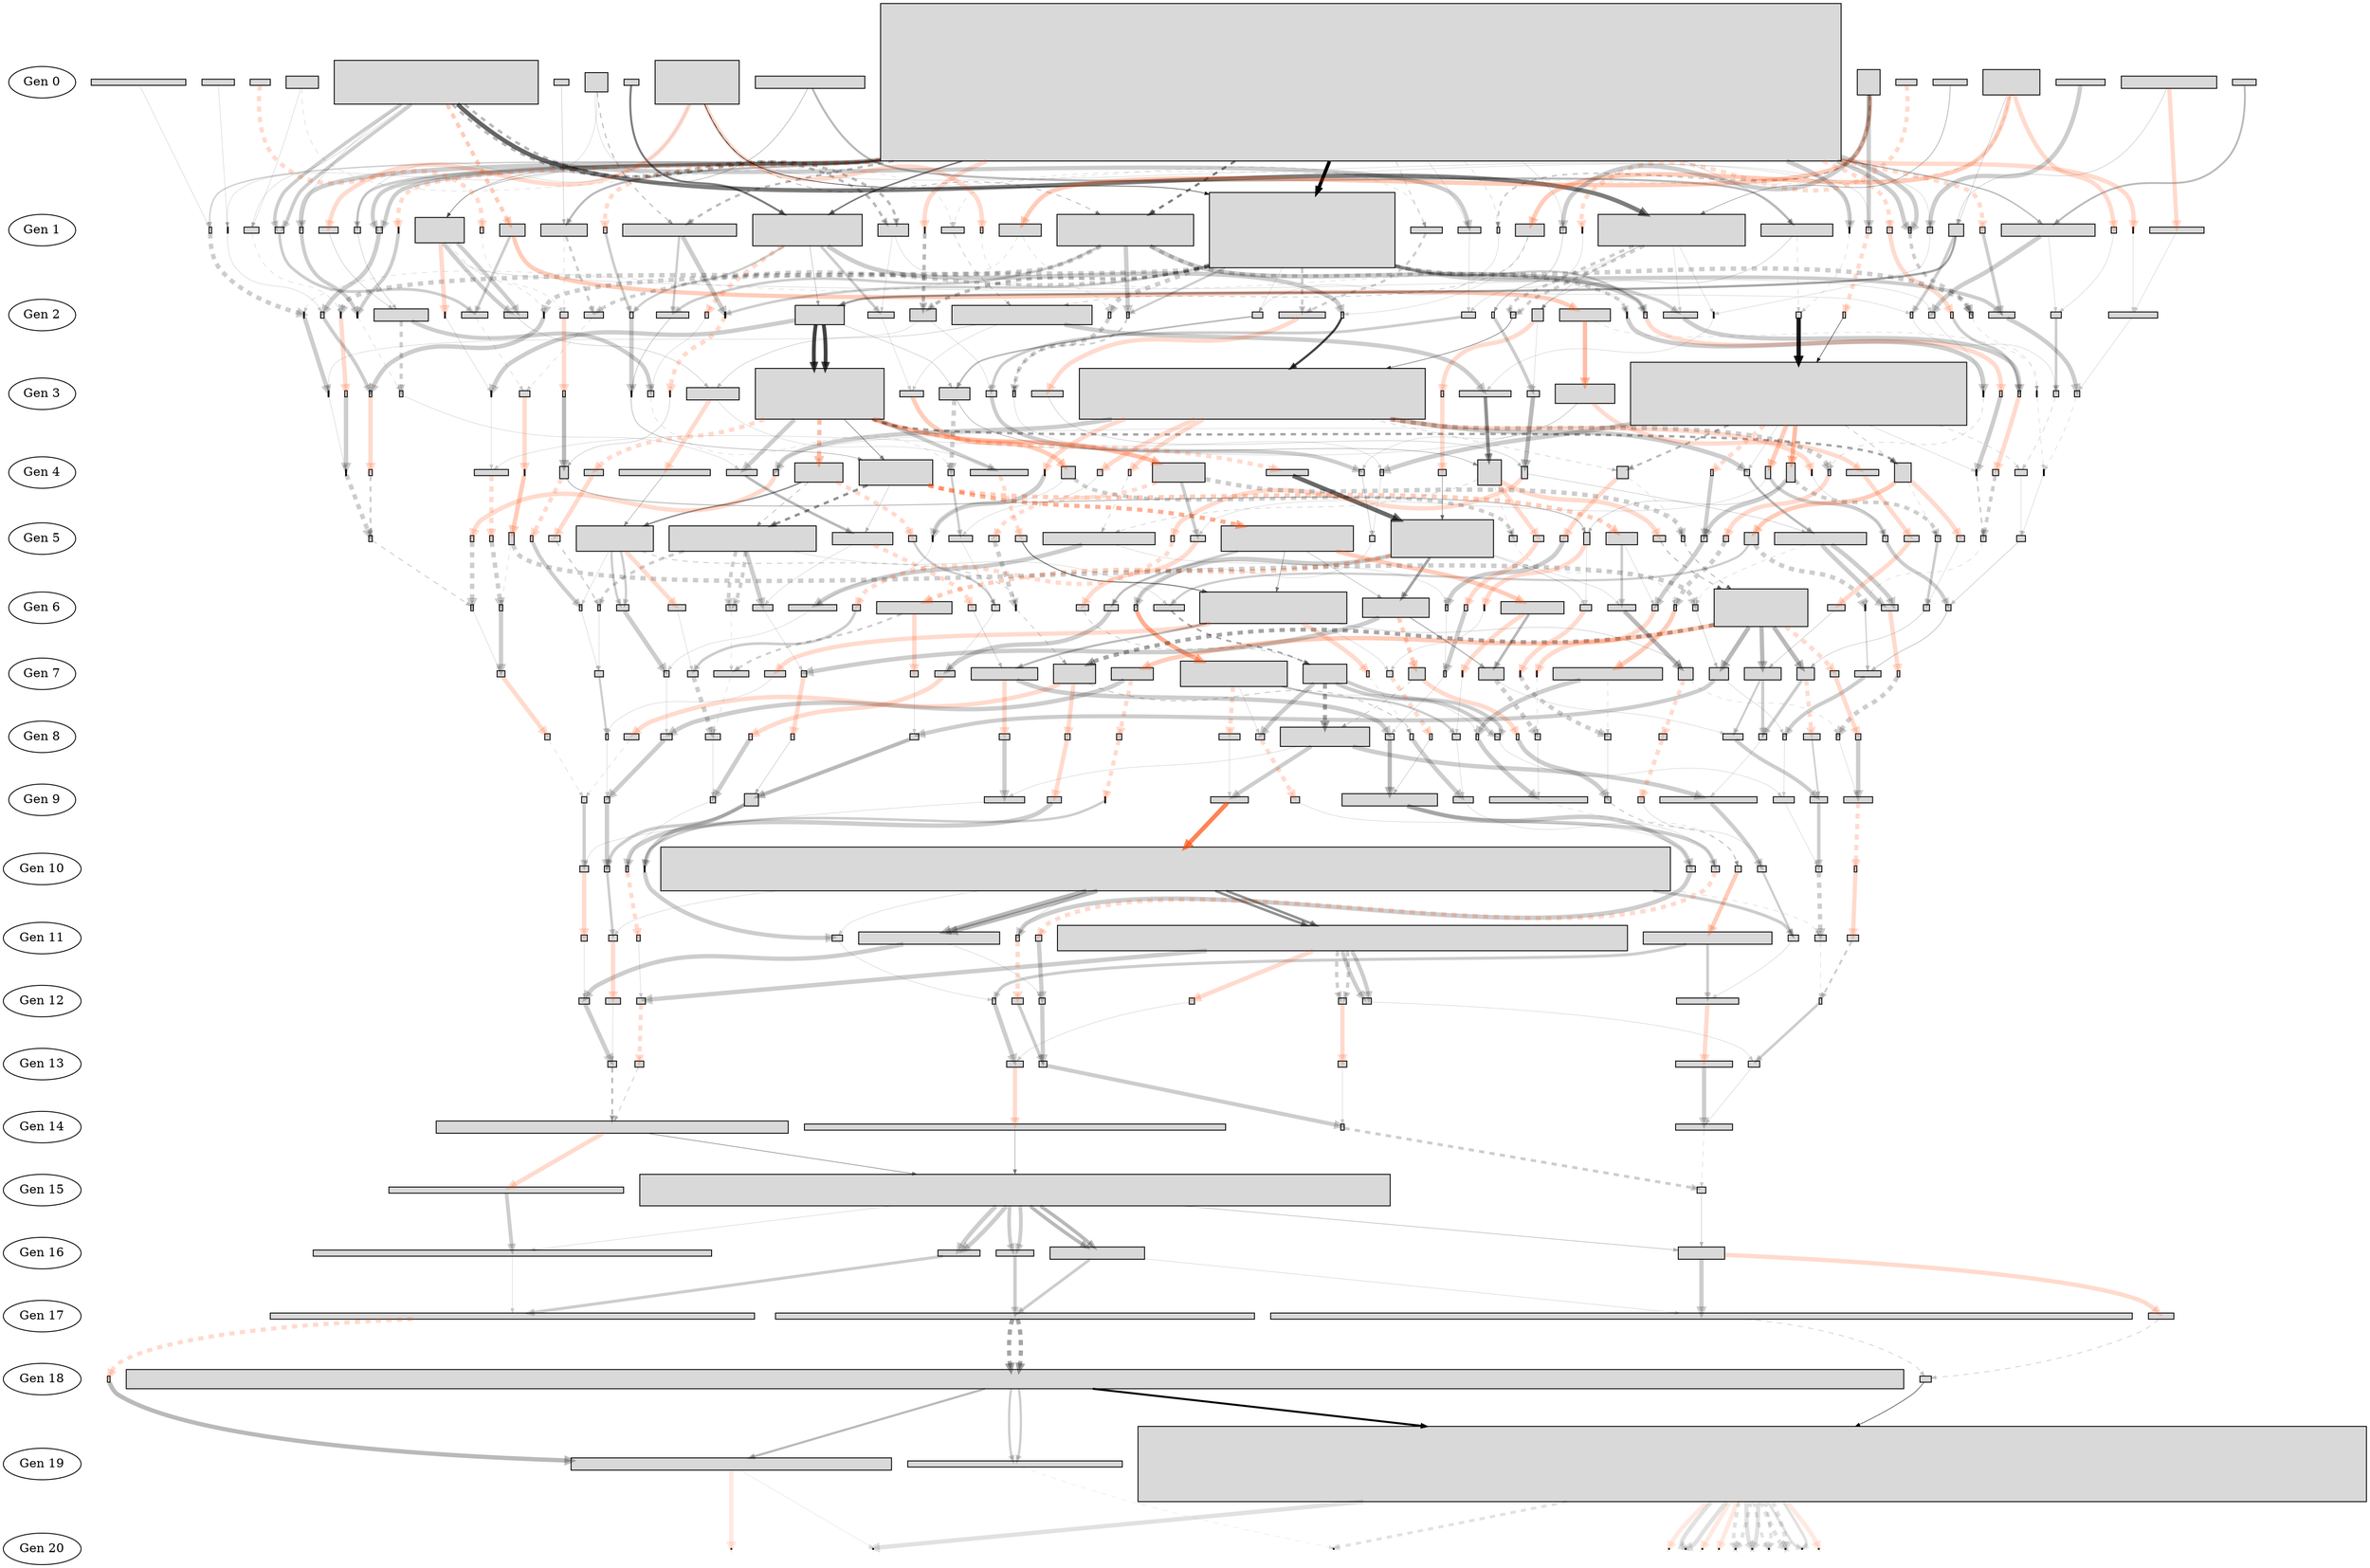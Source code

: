 digraph G {
"Gen 0" -> "Gen 1" -> "Gen 2" -> "Gen 3" -> "Gen 4" -> "Gen 5" -> "Gen 6" -> "Gen 7" -> "Gen 8" -> "Gen 9" -> "Gen 10" -> "Gen 11" -> "Gen 12" -> "Gen 13" -> "Gen 14" -> "Gen 15" -> "Gen 16" -> "Gen 17" -> "Gen 18" -> "Gen 19" -> "Gen 20" [style=invis];
node[shape=point, width=0.15, height=0.15, fillcolor="white", penwidth=1, label=""];
edge[arrowsize=0.5, color="grey", penwidth=1, style="solid"];
"c3c990be-608e-40ad-a194-da8fd2c94a62" [shape=rectangle, width=0.1, height=0.1, style=filled, fillcolor="gray85"];
"6e6ec722-aec6-4a1b-afe0-96f760999088" [shape=rectangle, width=0.1, height=0.1, style=filled, fillcolor="gray85"];
"0d04c175-457d-40da-b730-fed685ec46b1" [shape=rectangle, width=5.08, height=0.2, style=filled, fillcolor="gray85"];
"51015641-5ec0-4bbf-b1d1-3961752d3837" [shape=rectangle, width=0.06, height=0.1, style=filled, fillcolor="gray85"];
"dbf286c3-8959-44b9-add9-3fc280ef1e7d" [shape=rectangle, width=6.32, height=0.1, style=filled, fillcolor="gray85"];
"a2a2bcca-af7e-4de1-be66-bb4cffdc3ce7" [shape=rectangle, width=0, height=0, style=filled, fillcolor="gray85"];
"75cbf95b-dde3-4b06-ab7a-b7aa1c753814" [shape=rectangle, width=0, height=0, style=filled, fillcolor="gray85"];
"61f759d5-b3d4-418d-8656-32eac5cb85ca" [shape=rectangle, width=0, height=0, style=filled, fillcolor="gray85"];
"19647ed3-1bbe-482b-8dd9-431fafba161d" [shape=rectangle, width=3.72, height=0.1, style=filled, fillcolor="gray85"];
"075ab43a-f9cd-4b9a-8d85-14f0c3151d29" [shape=rectangle, width=0.26, height=0.1, style=filled, fillcolor="gray85"];
"12407475-a1df-4caa-ab48-b33f3e2e7e77" [shape=rectangle, width=0, height=0, style=filled, fillcolor="gray85"];
"bab6cda5-9091-4bf3-b1c2-569135a631d5" [shape=rectangle, width=7.6, height=0.1, style=filled, fillcolor="gray85"];
"65003e7c-9a8d-4f88-b72a-bf1164878f49" [shape=rectangle, width=2.04, height=0.2, style=filled, fillcolor="gray85"];
"7f8414fb-0a57-496a-9339-7304223e3cb5" [shape=rectangle, width=0.18, height=0.1, style=filled, fillcolor="gray85"];
"0691ac02-7e04-4301-bf81-d0996cacdb90" [shape=rectangle, width=9.04, height=0.4, style=filled, fillcolor="gray85"];
"2fc2ec42-ef6c-4598-b65b-45fc4030e251" [shape=rectangle, width=0, height=0, style=filled, fillcolor="gray85"];
"ad1f3bd3-f0c3-4126-b625-fd0409ee34f8" [shape=rectangle, width=0.06, height=0.1, style=filled, fillcolor="gray85"];
"63291869-b760-47e0-8bb0-7f52d534f371" [shape=rectangle, width=0, height=0, style=filled, fillcolor="gray85"];
"dd6ea7ec-01c0-44f2-8bde-b7a5caf0a093" [shape=rectangle, width=0.14, height=0.1, style=filled, fillcolor="gray85"];
"98c5a0d9-08a6-490b-81e7-deea02c00e59" [shape=rectangle, width=19.48, height=1.2, style=filled, fillcolor="gray85"];
"f96cb162-3eef-453e-98f2-ccd6c63ffafb" [shape=rectangle, width=1.5, height=0.2, style=filled, fillcolor="gray85"];
"70a08a70-aeb3-4349-b27c-a8e949425637" [shape=rectangle, width=0.16, height=0.1, style=filled, fillcolor="gray85"];
"d96a265f-6d09-4dcf-9bdb-d699e3e2111c" [shape=rectangle, width=0, height=0, style=filled, fillcolor="gray85"];
"1c7bca79-8fe1-4a9f-904f-1d2029f2a67f" [shape=rectangle, width=0, height=0, style=filled, fillcolor="gray85"];
"258dbfdf-4b36-4b8e-aa51-e56077ce2d39" [shape=rectangle, width=0.04, height=0.1, style=filled, fillcolor="gray85"];
"3329e412-9372-4185-a0de-181334365125" [shape=rectangle, width=2.16, height=0.5, style=filled, fillcolor="gray85"];
"1098b2fa-b253-4374-b7d5-48fcd4393019" [shape=rectangle, width=0.16, height=0.1, style=filled, fillcolor="gray85"];
"0f729918-1689-42c2-8d8b-41cf1dea9086" [shape=rectangle, width=0.22, height=0.2, style=filled, fillcolor="gray85"];
"a092b622-9894-4e9f-9d5e-741c0ae28fea" [shape=rectangle, width=0.02, height=0.1, style=filled, fillcolor="gray85"];
"8ec5a105-51db-4360-8a43-fd00d47d5d86" [shape=rectangle, width=0.06, height=0.1, style=filled, fillcolor="gray85"];
"860185b5-9466-4c3c-a18e-18f90ee0cd00" [shape=rectangle, width=0.14, height=0.1, style=filled, fillcolor="gray85"];
"232d5198-96c4-4238-a093-848db3dab156" [shape=rectangle, width=0.12, height=0.1, style=filled, fillcolor="gray85"];
"e0e3a279-fee1-4d64-bfb1-b7bf745f67ad" [shape=rectangle, width=0.06, height=0.1, style=filled, fillcolor="gray85"];
"167cafd0-9bc1-4776-b542-7a2a3846db03" [shape=rectangle, width=0.48, height=0.1, style=filled, fillcolor="gray85"];
"dfd4d605-8c7d-4626-92ad-c7e6b4c94944" [shape=rectangle, width=0.06, height=0.1, style=filled, fillcolor="gray85"];
"4c9e882a-df26-4253-a801-e2743c8cc1ad" [shape=rectangle, width=0.16, height=0.1, style=filled, fillcolor="gray85"];
"50be9a19-981d-41d6-af83-a192600f858e" [shape=rectangle, width=0.08, height=0.1, style=filled, fillcolor="gray85"];
"6484d517-8211-4ee5-afdd-7165c10feba3" [shape=rectangle, width=0.06, height=0.1, style=filled, fillcolor="gray85"];
"b67cd583-c6eb-45ee-a1d0-17e66ec03287" [shape=rectangle, width=0.1, height=0.1, style=filled, fillcolor="gray85"];
"dfc4f934-ab23-4d09-90f6-ea2f6bdd2876" [shape=rectangle, width=0.7, height=0.3, style=filled, fillcolor="gray85"];
"f013cb1c-c939-494a-9997-2262349abb85" [shape=rectangle, width=0.06, height=0.1, style=filled, fillcolor="gray85"];
"81b91cf6-0db3-4953-899e-7f4ef5ccf145" [shape=rectangle, width=0.06, height=0.1, style=filled, fillcolor="gray85"];
"f03dfd18-b12a-4bba-8560-b66765eba58a" [shape=rectangle, width=0.12, height=0.1, style=filled, fillcolor="gray85"];
"b113d8dd-b0c3-4390-b6f3-5dd507303a20" [shape=rectangle, width=0.56, height=0.1, style=filled, fillcolor="gray85"];
"6b4257cc-e0e7-4ffb-8d0b-c5ec3c76c740" [shape=rectangle, width=0.18, height=0.2, style=filled, fillcolor="gray85"];
"d9a9b54e-8693-4299-a663-905defed2661" [shape=rectangle, width=0.26, height=0.1, style=filled, fillcolor="gray85"];
"58751921-ff20-4ee3-ac82-01add289d7a9" [shape=rectangle, width=0.38, height=0.1, style=filled, fillcolor="gray85"];
"8910b371-bca0-458d-8b3d-9fa17c2e66f1" [shape=rectangle, width=0.08, height=0.1, style=filled, fillcolor="gray85"];
"0d11aeea-8545-4895-a732-856f356e796d" [shape=rectangle, width=0.06, height=0.1, style=filled, fillcolor="gray85"];
"b7a1ba4a-9b15-4390-8029-74692045ecfe" [shape=rectangle, width=1.52, height=0.2, style=filled, fillcolor="gray85"];
"b447c16a-5c42-4a8f-ae2a-08d727c8e16f" [shape=rectangle, width=0.4, height=0.2, style=filled, fillcolor="gray85"];
"d1d46288-67b1-4c41-8a9f-8c163a1a612e" [shape=rectangle, width=0.06, height=0.1, style=filled, fillcolor="gray85"];
"1e7f2992-c836-4957-a22a-8a92b3761365" [shape=rectangle, width=0.5, height=0.2, style=filled, fillcolor="gray85"];
"e0738bee-4e2b-42c7-b057-801506b92e86" [shape=rectangle, width=0.04, height=0.1, style=filled, fillcolor="gray85"];
"6f511fb4-9f36-4413-800d-5a27ca07844c" [shape=rectangle, width=0.24, height=0.1, style=filled, fillcolor="gray85"];
"f6dd4202-d9e4-4e38-94ba-69684d3ebb5c" [shape=rectangle, width=0.02, height=0.1, style=filled, fillcolor="gray85"];
"51471d05-90e2-4c51-a3c3-3bd99a83bfd8" [shape=rectangle, width=0, height=0, style=filled, fillcolor="gray85"];
"aed2339a-900e-4cef-94e8-7786650a6ea1" [shape=rectangle, width=0.1, height=0.1, style=filled, fillcolor="gray85"];
"73d6d5a4-35d7-44da-bb53-3d00e65f99d1" [shape=rectangle, width=0.04, height=0.1, style=filled, fillcolor="gray85"];
"bfc0e645-fe3f-4372-a28d-acf4a2535cbc" [shape=rectangle, width=0.08, height=0.1, style=filled, fillcolor="gray85"];
"22f6cb78-5de3-43d4-8e1d-fb88488ae471" [shape=rectangle, width=0.32, height=0.1, style=filled, fillcolor="gray85"];
"dec97601-5cc2-4999-b3e1-04752bbffac6" [shape=rectangle, width=0, height=0, style=filled, fillcolor="gray85"];
"f76bbdcb-2f94-4d9e-968c-d8e527311dfc" [shape=rectangle, width=0.34, height=0.1, style=filled, fillcolor="gray85"];
"e69b91f6-0cc0-4659-b7cb-7a57e3d59d19" [shape=rectangle, width=0.02, height=0.1, style=filled, fillcolor="gray85"];
"2043bd74-890f-4566-8e61-6ea89b9ef20c" [shape=rectangle, width=0.34, height=0.1, style=filled, fillcolor="gray85"];
"8806e9ae-b6b9-45a9-9fbf-4d740b75364b" [shape=rectangle, width=0.08, height=0.1, style=filled, fillcolor="gray85"];
"839400eb-8bcf-41d5-8b62-1a1c491cb6e2" [shape=rectangle, width=0.14, height=0.1, style=filled, fillcolor="gray85"];
"5a82cc23-2c33-4f4e-b698-c1494bc1e6f5" [shape=rectangle, width=0.08, height=0.1, style=filled, fillcolor="gray85"];
"e9e4db99-ecf2-44ea-b240-3c10e5bf8cf3" [shape=rectangle, width=0.38, height=0.1, style=filled, fillcolor="gray85"];
"ee19565d-396a-495f-806f-e09247c3e058" [shape=rectangle, width=0.16, height=0.1, style=filled, fillcolor="gray85"];
"f708243f-5cfa-4ab3-9a68-8aa723bb687c" [shape=rectangle, width=0.1, height=0.1, style=filled, fillcolor="gray85"];
"e391a5a1-6788-44b9-a2cc-c5e43d564a3a" [shape=rectangle, width=0.12, height=0.1, style=filled, fillcolor="gray85"];
"f586aaef-ee37-4a36-a8f7-cb2f387007c8" [shape=rectangle, width=0.16, height=0.1, style=filled, fillcolor="gray85"];
"d0eb6a50-661e-48e8-a9a1-144bdf34b502" [shape=rectangle, width=0.94, height=0.3, style=filled, fillcolor="gray85"];
"fafa2d9e-c154-4ea6-9422-92cd09f107f7" [shape=rectangle, width=0.08, height=0.1, style=filled, fillcolor="gray85"];
"e4a60b74-4b56-46b7-b3c3-2091d29fbe4f" [shape=rectangle, width=0.54, height=0.1, style=filled, fillcolor="gray85"];
"291f297d-2cf3-4404-9d9a-eb8f75bc9f50" [shape=rectangle, width=15.24, height=2.5, style=filled, fillcolor="gray85"];
"7f69fb5b-cbe8-40f6-bb18-a7271013bbc8" [shape=rectangle, width=3.24, height=0.7, style=filled, fillcolor="gray85"];
"6d1dc5ed-1397-4897-a8ca-2dc680fce39a" [shape=rectangle, width=1.48, height=0.6, style=filled, fillcolor="gray85"];
"69248867-80db-4bbe-bead-bddd9d202a2b" [shape=rectangle, width=0.1, height=0.1, style=filled, fillcolor="gray85"];
"19354d72-56c8-4fdc-be1d-12e1aef8b53b" [shape=rectangle, width=0.08, height=0.1, style=filled, fillcolor="gray85"];
"51e58667-4e19-4397-b7c5-80d57de64c79" [shape=rectangle, width=0.1, height=0.1, style=filled, fillcolor="gray85"];
"b38a7f13-f166-4033-b32c-0e4639ac7191" [shape=rectangle, width=0.14, height=0.1, style=filled, fillcolor="gray85"];
"1f8307f8-f7c6-4aff-8b74-0e39c0e0e844" [shape=rectangle, width=0.14, height=0.1, style=filled, fillcolor="gray85"];
"3ded5b3f-4f85-4f08-ac59-9ac001e6c869" [shape=rectangle, width=0.78, height=0.4, style=filled, fillcolor="gray85"];
"c62cac46-cde1-43bd-936e-6e0d4cb940ab" [shape=rectangle, width=0.4, height=0.2, style=filled, fillcolor="gray85"];
"20e4d849-4a7e-4a55-9113-4e4920c9907c" [shape=rectangle, width=5.58, height=0.2, style=filled, fillcolor="gray85"];
"51ad53d7-42a6-43bd-a43c-b3ded8c7a362" [shape=rectangle, width=0.2, height=0.1, style=filled, fillcolor="gray85"];
"37e831ef-36a8-4fab-969b-168f497f3701" [shape=rectangle, width=0.08, height=0.1, style=filled, fillcolor="gray85"];
"20f01147-525a-4200-aeac-2336e1c75682" [shape=rectangle, width=1.62, height=0.6, style=filled, fillcolor="gray85"];
"a9b0f9ba-b43c-4910-a426-57e103540fde" [shape=rectangle, width=2.1, height=0.4, style=filled, fillcolor="gray85"];
"e7d500d7-e919-4cf6-a470-0067dabfa934" [shape=rectangle, width=0.8, height=0.2, style=filled, fillcolor="gray85"];
"ff74bb9f-c65a-460f-b1b1-acc40476089d" [shape=rectangle, width=0.16, height=0.1, style=filled, fillcolor="gray85"];
"6a75119b-bd6f-46d1-8235-b2aa10b48ed7" [shape=rectangle, width=0.04, height=0.1, style=filled, fillcolor="gray85"];
"855d1635-3a2f-4aed-90e0-ae992314f2fe" [shape=rectangle, width=0.42, height=0.1, style=filled, fillcolor="gray85"];
"b2d85058-2a3b-453e-8196-fd41d6f50b33" [shape=rectangle, width=0.04, height=0.1, style=filled, fillcolor="gray85"];
"f0a6f938-60f9-46e6-93ba-2f95d99e5744" [shape=rectangle, width=0.78, height=0.3, style=filled, fillcolor="gray85"];
"925af2ee-906e-4a35-9e15-7e1350609c72" [shape=rectangle, width=0.12, height=0.1, style=filled, fillcolor="gray85"];
"d960a148-1155-4a22-8607-c14a075143c7" [shape=rectangle, width=0.08, height=0.1, style=filled, fillcolor="gray85"];
"2002a03b-77eb-4936-b5ba-47c1297dcdbe" [shape=rectangle, width=0.2, height=0.1, style=filled, fillcolor="gray85"];
"bddf5379-02e9-4d48-a16a-8f3217141694" [shape=rectangle, width=0.08, height=0.2, style=filled, fillcolor="gray85"];
"b009ec5a-a30e-4b85-9bd6-808edd481f15" [shape=rectangle, width=0.3, height=0.1, style=filled, fillcolor="gray85"];
"d4304b06-d211-4932-b42d-9623212b427d" [shape=rectangle, width=0.12, height=0.1, style=filled, fillcolor="gray85"];
"b80de3f6-0ec4-4228-9d4a-d2f43d83ad3e" [shape=rectangle, width=0.9, height=0.1, style=filled, fillcolor="gray85"];
"174a0410-0d0d-46e7-acc7-9e3fca5634c3" [shape=rectangle, width=0.28, height=0.1, style=filled, fillcolor="gray85"];
"c4a58044-1812-4a60-83e6-510629f14b9a" [shape=rectangle, width=0.1, height=0.1, style=filled, fillcolor="gray85"];
"3eef112e-9442-4502-8c86-1db5e1114a8e" [shape=rectangle, width=0.08, height=0.1, style=filled, fillcolor="gray85"];
"c05830cd-7e48-4729-801c-353ee7dc3173" [shape=rectangle, width=0.98, height=0.1, style=filled, fillcolor="gray85"];
"8b22528e-91fa-471e-ac8d-6efc54200328" [shape=rectangle, width=0.1, height=0.1, style=filled, fillcolor="gray85"];
"dc8cbdc0-d687-47b5-9290-5f05b6e17ff8" [shape=rectangle, width=1.16, height=0.4, style=filled, fillcolor="gray85"];
"9a98a69e-9fbe-4667-acea-3bd378c1c882" [shape=rectangle, width=0.02, height=0.1, style=filled, fillcolor="gray85"];
"cc6a735e-8b1c-44ba-8485-4bffd72a0557" [shape=rectangle, width=0.04, height=0.1, style=filled, fillcolor="gray85"];
"d1e13646-69dd-45f6-9561-183f91f8c387" [shape=rectangle, width=2.22, height=0.3, style=filled, fillcolor="gray85"];
"9c23e7ee-9464-4e65-9cca-51e963cc8312" [shape=rectangle, width=0.12, height=0.1, style=filled, fillcolor="gray85"];
"a7310640-608b-4a1c-95e5-6e77e3f52f22" [shape=rectangle, width=0.14, height=0.1, style=filled, fillcolor="gray85"];
"815dcc50-4e3c-4afb-b02c-44b237c550c7" [shape=rectangle, width=1.46, height=0.2, style=filled, fillcolor="gray85"];
"b3e4d8ac-914a-41a9-9511-11b7bb73bb0f" [shape=rectangle, width=0.04, height=0.1, style=filled, fillcolor="gray85"];
"12530c31-2860-4e13-bd86-23753ae7ad6a" [shape=rectangle, width=2.24, height=0.2, style=filled, fillcolor="gray85"];
"41968730-dd09-4300-a142-e5f4f120fd2c" [shape=rectangle, width=0.08, height=0.1, style=filled, fillcolor="gray85"];
"ae74baf6-9e0e-4046-b5fc-8a7ddc8881da" [shape=rectangle, width=0.04, height=0.1, style=filled, fillcolor="gray85"];
"2629df53-9da1-4af6-b46b-01b0e4794587" [shape=rectangle, width=0.08, height=0.1, style=filled, fillcolor="gray85"];
"f5e6abb8-0dff-4e2c-816a-769094d089f5" [shape=rectangle, width=0.04, height=0.1, style=filled, fillcolor="gray85"];
"b0c2c4a6-3f8d-4f29-8b15-79dd97bc4cce" [shape=rectangle, width=0.08, height=0.1, style=filled, fillcolor="gray85"];
"83ceaa76-2cca-4055-9913-adccd840ee46" [shape=rectangle, width=0.02, height=0.1, style=filled, fillcolor="gray85"];
"fb5fbb7f-adf1-43c2-bd71-355b6d1d6a50" [shape=rectangle, width=1.44, height=0.1, style=filled, fillcolor="gray85"];
"37ad17de-3ea5-433b-a500-c6b05992a961" [shape=rectangle, width=0.02, height=0.1, style=filled, fillcolor="gray85"];
"d2e2cfbd-9ba9-4a01-940d-059f2471ebc9" [shape=rectangle, width=1.7, height=0.4, style=filled, fillcolor="gray85"];
"911acd1d-0ac6-4e2f-94dd-80aa16ea018a" [shape=rectangle, width=0.66, height=0.3, style=filled, fillcolor="gray85"];
"0848d42b-00a0-4c57-8e2e-4919e37d9798" [shape=rectangle, width=0.24, height=0.1, style=filled, fillcolor="gray85"];
"7865f513-5aef-461f-8f4c-97e61c12c68c" [shape=rectangle, width=0.14, height=0.1, style=filled, fillcolor="gray85"];
"9d080ee0-aa4a-443e-be33-0fb41c02c7c0" [shape=rectangle, width=0.34, height=0.1, style=filled, fillcolor="gray85"];
"62420b34-6b99-4811-b1d9-0a27dbf67129" [shape=rectangle, width=0.08, height=0.1, style=filled, fillcolor="gray85"];
"a0540316-c5b6-4bac-b984-85697a0e56c0" [shape=rectangle, width=0.16, height=0.1, style=filled, fillcolor="gray85"];
"4b6b587a-b616-42c9-a49a-98879472d6ab" [shape=rectangle, width=1.06, height=0.2, style=filled, fillcolor="gray85"];
"7aee3af9-ac57-410d-a7a2-98ff7dc8ff46" [shape=rectangle, width=0.2, height=0.1, style=filled, fillcolor="gray85"];
"57ab5136-08ac-49ee-b34c-03b62b4eecd5" [shape=rectangle, width=2.34, height=0.5, style=filled, fillcolor="gray85"];
"f105eb7f-d1c0-425d-8b3f-d813b54c9748" [shape=rectangle, width=0.14, height=0.1, style=filled, fillcolor="gray85"];
"397ca19f-fb4e-4603-9cf3-3ccc6abedf74" [shape=rectangle, width=0.06, height=0.1, style=filled, fillcolor="gray85"];
"74d20560-5f6c-4dc1-9d83-f383723ca240" [shape=rectangle, width=1.54, height=0.1, style=filled, fillcolor="gray85"];
"834ff8c8-366d-486a-9d5a-e20b5ed013a7" [shape=rectangle, width=0.02, height=0.1, style=filled, fillcolor="gray85"];
"d683f815-0271-4f63-a6f2-38f790c27629" [shape=rectangle, width=0.64, height=0.1, style=filled, fillcolor="gray85"];
"79b10569-323a-496e-8ba8-e935910456d0" [shape=rectangle, width=1.52, height=0.2, style=filled, fillcolor="gray85"];
"bffeb402-64aa-44bc-a47f-17c8f8913768" [shape=rectangle, width=0.32, height=0.1, style=filled, fillcolor="gray85"];
"2f569a59-8e75-4e52-a9ce-42132661a17c" [shape=rectangle, width=6.68, height=0.1, style=filled, fillcolor="gray85"];
"c896b482-5a8d-41ac-a415-d206c2ebcca4" [shape=rectangle, width=0.02, height=0.1, style=filled, fillcolor="gray85"];
"f5d1ad07-c173-4cf3-b6ea-da4a0f339042" [shape=rectangle, width=0.04, height=0.1, style=filled, fillcolor="gray85"];
"5742ad13-78ac-41ba-acd3-501c4a7bef8a" [shape=rectangle, width=0.04, height=0.1, style=filled, fillcolor="gray85"];
"4a34fc7f-07c9-4cb1-9c60-6549a957c413" [shape=rectangle, width=0.12, height=0.1, style=filled, fillcolor="gray85"];
"0c3350ec-0760-4e33-9d5e-f328aa0e12bc" [shape=rectangle, width=0.12, height=0.1, style=filled, fillcolor="gray85"];
"a1e543d8-52d7-4806-b0ee-2d0270293fa2" [shape=rectangle, width=1.14, height=0.2, style=filled, fillcolor="gray85"];
"62cad755-7bb9-4822-a6f7-a515012b38c8" [shape=rectangle, width=0.74, height=0.2, style=filled, fillcolor="gray85"];
"ef004452-b7f9-4b8f-97d0-2ca4725613ec" [shape=rectangle, width=1.2, height=0.2, style=filled, fillcolor="gray85"];
"bcb42498-6043-41d5-8c27-0dd2826014e3" [shape=rectangle, width=0.18, height=0.1, style=filled, fillcolor="gray85"];
"b100c02e-b077-449a-af11-84f555f1d45d" [shape=rectangle, width=0.24, height=0.1, style=filled, fillcolor="gray85"];
"4010e18e-1652-4b43-b9c8-bcd8e967dbcb" [shape=rectangle, width=0.08, height=0.1, style=filled, fillcolor="gray85"];
"48198155-7061-4de1-9bba-01fde50202f1" [shape=rectangle, width=0.76, height=0.1, style=filled, fillcolor="gray85"];
"ee57ab07-bff5-4670-907c-5015bb4a4680" [shape=rectangle, width=0.28, height=0.1, style=filled, fillcolor="gray85"];
"9af53fd0-6c1a-49f2-b1c3-0e5f36a04314" [shape=rectangle, width=0.12, height=0.1, style=filled, fillcolor="gray85"];
"4a9635ea-ad98-4a4b-a74c-962b81a8eba8" [shape=rectangle, width=0.18, height=0.1, style=filled, fillcolor="gray85"];
"6a6192a2-f9c7-4d56-847a-5a6c9a67b675" [shape=rectangle, width=0.46, height=0.2, style=filled, fillcolor="gray85"];
"28763843-4232-466d-9b1e-c2fd9a26c2b1" [shape=rectangle, width=0.14, height=0.1, style=filled, fillcolor="gray85"];
"c9364ec8-bbc9-4abf-8c0c-8fa0c272db43" [shape=rectangle, width=0.2, height=0.1, style=filled, fillcolor="gray85"];
"23210505-3ee1-4d90-bca1-71697c15006b" [shape=rectangle, width=1, height=0.2, style=filled, fillcolor="gray85"];
"4e4194e8-c5e4-4771-9731-9dc683eb2ecd" [shape=rectangle, width=0.12, height=0.1, style=filled, fillcolor="gray85"];
"d1f148b1-858d-4b99-a6dd-89e05e02ef29" [shape=rectangle, width=0.54, height=0.1, style=filled, fillcolor="gray85"];
"6a276d04-4dcd-4d4e-8f2f-8ded5c086ac9" [shape=rectangle, width=0.04, height=0.1, style=filled, fillcolor="gray85"];
"3f51cfff-23bb-4533-a93a-3ba4b5b75d7e" [shape=rectangle, width=0.04, height=0.1, style=filled, fillcolor="gray85"];
"e99094af-95b5-467c-8a83-a346fb3f85e1" [shape=rectangle, width=0.74, height=0.1, style=filled, fillcolor="gray85"];
"78846a91-e737-423b-8ad7-c5b623b4e3bf" [shape=rectangle, width=0.02, height=0.1, style=filled, fillcolor="gray85"];
"15654d3e-1837-4117-a88b-3218a3933902" [shape=rectangle, width=0.06, height=0.1, style=filled, fillcolor="gray85"];
"0a678bb5-d04c-45fc-a5df-1d3f576bd836" [shape=rectangle, width=0.06, height=0.1, style=filled, fillcolor="gray85"];
"b3d2105f-39a2-4e86-b007-1eaa8309c18d" [shape=rectangle, width=0.14, height=0.1, style=filled, fillcolor="gray85"];
"bd20871d-08f3-43f2-803b-ef08dda6e237" [shape=rectangle, width=0.06, height=0.1, style=filled, fillcolor="gray85"];
"5a306033-f678-47fc-a082-7b6c3a9441bb" [shape=rectangle, width=0.96, height=0.2, style=filled, fillcolor="gray85"];
"9f021824-1f8b-4e30-a321-bcacb1c718e9" [shape=rectangle, width=0.08, height=0.1, style=filled, fillcolor="gray85"];
"06dee8bd-2276-4971-971d-fc93f2775dda" [shape=rectangle, width=0.1, height=0.1, style=filled, fillcolor="gray85"];
"fd7f093c-f24f-4298-838d-5fc50526c842" [shape=rectangle, width=0.38, height=0.1, style=filled, fillcolor="gray85"];
"b126e4ab-9508-4ec0-abe6-1eba677cec21" [shape=rectangle, width=0.24, height=0.1, style=filled, fillcolor="gray85"];
"a67bd77e-7a1c-4c05-8a1b-0e70bae180b7" [shape=rectangle, width=0.12, height=0.1, style=filled, fillcolor="gray85"];
"c9b25e6b-2398-4d10-80c0-cc77dc48ddec" [shape=rectangle, width=0.08, height=0.1, style=filled, fillcolor="gray85"];
"2a4feba7-14f8-4b0b-bf7e-7b25135e810f" [shape=rectangle, width=0.14, height=0.1, style=filled, fillcolor="gray85"];
"dcca636e-0ad7-4e7f-a999-76055873a5d4" [shape=rectangle, width=0.08, height=0.1, style=filled, fillcolor="gray85"];
"b70b6dd8-42b1-4226-bdfc-86b1f47854a8" [shape=rectangle, width=0.16, height=0.1, style=filled, fillcolor="gray85"];
"857b9408-cc7e-4bf5-bae8-04bcad75f76a" [shape=rectangle, width=0.42, height=0.1, style=filled, fillcolor="gray85"];
"51b836df-c307-4f3b-8127-fdb17fe772e3" [shape=rectangle, width=0.22, height=0.1, style=filled, fillcolor="gray85"];
"60cac34c-67bb-49a6-9fa2-83dbe7b12ec5" [shape=rectangle, width=0.02, height=0.1, style=filled, fillcolor="gray85"];
"01931e02-c4cf-405e-b71b-bac2a4ce7824" [shape=rectangle, width=0.02, height=0.1, style=filled, fillcolor="gray85"];
"91c292ea-4d0b-4f14-9aa0-6497191ec794" [shape=rectangle, width=0.46, height=0.1, style=filled, fillcolor="gray85"];
"36af05c6-8b6c-47c6-a6c7-967812547d9d" [shape=rectangle, width=0.02, height=0.1, style=filled, fillcolor="gray85"];
"b40c076e-ae6e-4026-8fc5-a959aa9abf2b" [shape=rectangle, width=13.66, height=0.1, style=filled, fillcolor="gray85"];
"64043212-3f6e-49eb-bcac-2a3882b3a9ea" [shape=rectangle, width=0.16, height=0.1, style=filled, fillcolor="gray85"];
"0727b2ac-6604-4cbd-b313-4db9cda7ef3f" [shape=rectangle, width=0.04, height=0.1, style=filled, fillcolor="gray85"];
"5c6a359e-1db4-446e-8da2-b9c16288432a" [shape=rectangle, width=0.76, height=0.3, style=filled, fillcolor="gray85"];
"cc1b0a65-a947-48c4-89a9-b71a50767f06" [shape=rectangle, width=1.56, height=0.1, style=filled, fillcolor="gray85"];
"c269d46e-1ab2-41b0-b426-e643a738b83f" [shape=rectangle, width=0.14, height=0.1, style=filled, fillcolor="gray85"];
"16ed8cc3-ca1d-4840-bcf3-ed9e23f8462d" [shape=rectangle, width=0.66, height=0.1, style=filled, fillcolor="gray85"];
"7ee4a5b7-9c8a-4fd8-bb10-539a57323da5" [shape=rectangle, width=0.1, height=0.1, style=filled, fillcolor="gray85"];
"c2f274e4-4204-4edb-bc3b-11ee3eb44a1c" [shape=rectangle, width=16.02, height=0.7, style=filled, fillcolor="gray85"];
"04f3d6fd-1f27-4f5a-9864-1f3d63504f59" [shape=rectangle, width=0.04, height=0.1, style=filled, fillcolor="gray85"];
"18d68db0-70f7-4272-872e-c7d4a803fa9a" [shape=rectangle, width=0.04, height=0.1, style=filled, fillcolor="gray85"];
"7e970ebb-0665-4f78-ba36-df97be4ff946" [shape=rectangle, width=0.08, height=0.1, style=filled, fillcolor="gray85"];
"3f8e78b1-728e-48ec-ae36-41e35bb6511e" [shape=rectangle, width=0.02, height=0.1, style=filled, fillcolor="gray85"];
"839933fc-c070-41c7-9bf7-06d1d95a3b58" [shape=rectangle, width=0.08, height=0.1, style=filled, fillcolor="gray85"];
"afc1bba8-d179-4151-ad1a-b91b424af822" [shape=rectangle, width=0.06, height=0.1, style=filled, fillcolor="gray85"];
"8edff49b-d577-4c7e-9b2e-208dcc688701" [shape=rectangle, width=0.04, height=0.1, style=filled, fillcolor="gray85"];
"76f6941a-34c6-4d9b-8bd2-d6513639c4c9" [shape=rectangle, width=2.04, height=0.8, style=filled, fillcolor="gray85"];
"8763bc7a-d5a7-4f3d-a26b-43d30691b1fe" [shape=rectangle, width=0.6, height=0.1, style=filled, fillcolor="gray85"];
"c67426dc-221c-4089-ba1e-d4b533247207" [shape=rectangle, width=1.42, height=0.3, style=filled, fillcolor="gray85"];
"e239e2b2-18a0-4881-b69c-38d4ea4716aa" [shape=rectangle, width=0.24, height=0.1, style=filled, fillcolor="gray85"];
"9f5907b8-3a1b-4316-9a3f-1e5e95d2e8fb" [shape=rectangle, width=0.08, height=0.1, style=filled, fillcolor="gray85"];
"0d595c50-7ed5-4dd6-986f-264b4894d2df" [shape=rectangle, width=0.14, height=0.1, style=filled, fillcolor="gray85"];
"27b3c1c6-fdac-4abc-98f2-8dadb78381dd" [shape=rectangle, width=0.66, height=0.1, style=filled, fillcolor="gray85"];
"2ecceae7-f21a-4ddd-8cdf-8b9b4f91b488" [shape=rectangle, width=0.48, height=0.2, style=filled, fillcolor="gray85"];
"02b9e740-ea2a-4c8c-94f2-eabf7da42f44" [shape=rectangle, width=0.06, height=0.1, style=filled, fillcolor="gray85"];
"ea8bccb3-1ad2-4c44-a933-b0b52e148ef4" [shape=rectangle, width=0.1, height=0.1, style=filled, fillcolor="gray85"];
"e989bf4d-96e6-4bbf-b346-704d5ac07c4b" [shape=rectangle, width=0.06, height=0.1, style=filled, fillcolor="gray85"];
"603e7d60-1f94-4cc1-9e14-68349ac06f1d" [shape=rectangle, width=0.02, height=0.1, style=filled, fillcolor="gray85"];
"36e0eb7c-8615-400c-9c79-92937237060b" [shape=rectangle, width=3.4, height=0.1, style=filled, fillcolor="gray85"];
"b5dba75c-86a6-4529-9990-fc1046627d54" [shape=rectangle, width=0.04, height=0.1, style=filled, fillcolor="gray85"];
"2b110c35-9d17-4dab-a00f-512ec30b04a2" [shape=rectangle, width=0.02, height=0.1, style=filled, fillcolor="gray85"];
"03c7f3e9-419a-4114-8fa6-e70dbf780419" [shape=rectangle, width=0.26, height=0.1, style=filled, fillcolor="gray85"];
"90b478e3-5c1d-47f4-ba1f-8fa7b85a9a4b" [shape=rectangle, width=0.1, height=0.1, style=filled, fillcolor="gray85"];
"059c9b53-406c-40b4-b02a-3c4f5c4dffa3" [shape=rectangle, width=0.36, height=0.1, style=filled, fillcolor="gray85"];
"fed00c90-4d77-4b51-90d7-656ff2d2b072" [shape=rectangle, width=0.02, height=0.1, style=filled, fillcolor="gray85"];
"d31d4938-ed7c-4cf6-a944-a479458b882b" [shape=rectangle, width=0.22, height=0.1, style=filled, fillcolor="gray85"];
"eee453f9-ff66-45c1-8008-062ab4f215de" [shape=rectangle, width=0.02, height=0.1, style=filled, fillcolor="gray85"];
"15c8777c-1c33-47bf-9562-94170f6fefae" [shape=rectangle, width=0.52, height=0.2, style=filled, fillcolor="gray85"];
"0bccfb0a-10be-437f-95d8-7d7651bd9b4a" [shape=rectangle, width=0.06, height=0.1, style=filled, fillcolor="gray85"];
"03e4c5a9-0c9c-4f94-bc65-8a2595af8725" [shape=rectangle, width=0.24, height=0.2, style=filled, fillcolor="gray85"];
"afc6bd7d-e44a-4699-b14b-776cb9479f1b" [shape=rectangle, width=0.24, height=0.1, style=filled, fillcolor="gray85"];
"493b2e2a-1628-4e20-910c-7e699e9378b4" [shape=rectangle, width=0.04, height=0.1, style=filled, fillcolor="gray85"];
"7a8adc9a-8ad7-4592-856e-29adf7ab7515" [shape=rectangle, width=0.42, height=0.1, style=filled, fillcolor="gray85"];
"850c13e9-5144-44dd-a96a-c16854b77032" [shape=rectangle, width=0.04, height=0.1, style=filled, fillcolor="gray85"];
"fc9bf8ed-a3f4-47fd-9a3f-d50e443a4c51" [shape=rectangle, width=0.06, height=0.1, style=filled, fillcolor="gray85"];
"dce7377e-c149-4b2d-84e6-1b3ce5c38c0a" [shape=rectangle, width=0.02, height=0.1, style=filled, fillcolor="gray85"];
"4d0750f9-7305-47d0-bbe9-8db99b3073e2" [shape=rectangle, width=0.08, height=0.1, style=filled, fillcolor="gray85"];
"ff57fa97-6d74-44fc-9081-d46c977cadad" [shape=rectangle, width=0.06, height=0.1, style=filled, fillcolor="gray85"];
"e90a0284-9096-44aa-9f22-d593a4157649" [shape=rectangle, width=0, height=0, style=filled, fillcolor="gray85"];
"68d4dcaf-7416-4519-8191-f7be6aa193fa" [shape=rectangle, width=0.42, height=0.2, style=filled, fillcolor="gray85"];
"11778d19-9fb0-418f-9fc2-03f0edb777a7" [shape=rectangle, width=0.12, height=0.1, style=filled, fillcolor="gray85"];
"3fe6074d-37ed-4723-9313-8d7bd360a68d" [shape=rectangle, width=0.66, height=0.2, style=filled, fillcolor="gray85"];
"a60dc921-c75d-4250-a251-00d5e76b8acf" [shape=rectangle, width=0.02, height=0.1, style=filled, fillcolor="gray85"];
"9c00fe1b-97c3-4f9d-a1c8-f15be771c0f6" [shape=rectangle, width=0.32, height=0.1, style=filled, fillcolor="gray85"];
"876c9877-a3c8-4c7c-9083-0b2a6b3bca21" [shape=rectangle, width=0.08, height=0.2, style=filled, fillcolor="gray85"];
"6b2f303d-d0b6-49ea-ad5b-456d9f45f637" [shape=rectangle, width=1.34, height=0.7, style=filled, fillcolor="gray85"];
"5cb13433-d612-457a-9d40-d61d6a697edb" [shape=rectangle, width=2.34, height=0.4, style=filled, fillcolor="gray85"];
"81d59078-250f-4224-9b2c-e45a6ebd2337" [shape=rectangle, width=0.08, height=0.1, style=filled, fillcolor="gray85"];
"754dc701-f6f6-48fe-83dd-7ab89e21ec77" [shape=rectangle, width=0.08, height=0.1, style=filled, fillcolor="gray85"];
"ffe7736a-3275-4844-be43-85090aa3e9d7" [shape=rectangle, width=1.74, height=0.2, style=filled, fillcolor="gray85"];
"587c16fd-e4bb-4f14-8b50-69f8922a9135" [shape=rectangle, width=0.1, height=0.1, style=filled, fillcolor="gray85"];
"cc9ac3f6-9b5d-4949-be9b-e32bcd965b96" [shape=rectangle, width=0.12, height=0.1, style=filled, fillcolor="gray85"];
"0cdd4e82-b5e3-4413-9a0a-d554ff9a9f15" [shape=rectangle, width=0.08, height=0.1, style=filled, fillcolor="gray85"];
"bfc92f97-ad93-4447-b87d-ff343e03924d" [shape=rectangle, width=0.04, height=0.1, style=filled, fillcolor="gray85"];
"5faa7d23-ca67-47cd-a408-852a13cdd417" [shape=rectangle, width=0.06, height=0.1, style=filled, fillcolor="gray85"];
"b4dc1745-e77c-4db4-b2a5-4652f521c50b" [shape=rectangle, width=0.18, height=0.1, style=filled, fillcolor="gray85"];
"d1fb320a-dc15-43a9-bd02-1117122f55f2" [shape=rectangle, width=0.32, height=0.1, style=filled, fillcolor="gray85"];
"74e4cb0b-839e-4d53-a9bc-6cf17fbb36f1" [shape=rectangle, width=0.02, height=0.1, style=filled, fillcolor="gray85"];
"9fbcb91c-1cce-4bf1-b145-a091f197d022" [shape=rectangle, width=0.24, height=0.2, style=filled, fillcolor="gray85"];
"fb4e5373-be1f-4ab0-aff5-f68a01cb3512" [shape=rectangle, width=0.14, height=0.1, style=filled, fillcolor="gray85"];
"d8cbe29e-f98d-4f67-9ddb-b7f95671556a" [shape=rectangle, width=0.04, height=0.1, style=filled, fillcolor="gray85"];
"56d31b89-e462-46e2-adbc-5441ce1c922a" [shape=rectangle, width=0.04, height=0.1, style=filled, fillcolor="gray85"];
"a8e27843-28a3-48f8-8540-6b10b64f6208" [shape=rectangle, width=0.02, height=0.1, style=filled, fillcolor="gray85"];
"5db2b3ae-7a42-452c-8af0-e16a09b78af0" [shape=rectangle, width=0.04, height=0.1, style=filled, fillcolor="gray85"];
"105df932-115d-451e-a608-e33bda558874" [shape=rectangle, width=0.78, height=0.1, style=filled, fillcolor="gray85"];
"d0de65a1-577f-4028-9da7-ef7bec7ceffd" [shape=rectangle, width=0.22, height=0.1, style=filled, fillcolor="gray85"];
"fbabfeee-6d5e-457c-84ae-098d43b07b7d" [shape=rectangle, width=0.06, height=0.1, style=filled, fillcolor="gray85"];
"425db5a2-26e1-476c-919c-288a3eecf732" [shape=rectangle, width=2.34, height=0.5, style=filled, fillcolor="gray85"];
"950dd127-6715-4193-92ff-a29908f31b14" [shape=rectangle, width=1.8, height=0.2, style=filled, fillcolor="gray85"];
"536ee7ab-e404-4e84-92e6-8352a8f2d1bc" [shape=rectangle, width=0.1, height=0.1, style=filled, fillcolor="gray85"];
"c590f433-78cc-4c66-80f4-2de229647dd6" [shape=rectangle, width=0.02, height=0.1, style=filled, fillcolor="gray85"];
"ad2de9ce-6f7c-422c-891e-1b0a70a048c5" [shape=rectangle, width=0.3, height=0.1, style=filled, fillcolor="gray85"];
"8c6cd0b7-991c-4024-841d-a1faeff602ac" [shape=rectangle, width=0.04, height=0.1, style=filled, fillcolor="gray85"];
"df6457f0-eb11-486c-9871-24cfd912917d" [shape=rectangle, width=0.04, height=0.1, style=filled, fillcolor="gray85"];
"a87741b4-e35d-40d1-aaca-d5e031695c10" [shape=rectangle, width=0.02, height=0.1, style=filled, fillcolor="gray85"];
"fa9b0880-4bc8-4202-ab4c-423689de0c1a" [shape=rectangle, width=0.12, height=0.1, style=filled, fillcolor="gray85"];
"28055626-b895-4477-8b9e-c616fa3893f2" [shape=rectangle, width=0.52, height=0.1, style=filled, fillcolor="gray85"];
"ec625bc4-e86f-40da-a21c-402b28a02102" [shape=rectangle, width=0.04, height=0.1, style=filled, fillcolor="gray85"];
"5cca9330-a0f3-450d-b74c-585ef33080e6" [shape=rectangle, width=5.34, height=1, style=filled, fillcolor="gray85"];
"476400df-e924-4343-b3ee-2540a6d15d7c" [shape=rectangle, width=0.3, height=0.1, style=filled, fillcolor="gray85"];
"1be4c653-d695-44f9-b3b3-177cd53b81ed" [shape=rectangle, width=0.02, height=0.1, style=filled, fillcolor="gray85"];
"fe4f01e2-9eac-43c4-aa22-f6c7774dd692" [shape=rectangle, width=0.36, height=0.3, style=filled, fillcolor="gray85"];
"c90cacba-8726-4767-bdfa-bde0b302a92e" [shape=rectangle, width=0.9, height=0.4, style=filled, fillcolor="gray85"];
"06b699fb-ed9b-435f-97ce-3013425c4315" [shape=rectangle, width=0.32, height=0.1, style=filled, fillcolor="gray85"];
"05ad3b42-472f-446a-acc9-7f8d8849f5fd" [shape=rectangle, width=2.94, height=1.2, style=filled, fillcolor="gray85"];
"d473656d-0cb6-4562-ae9b-fc263f0f2ec2" [shape=rectangle, width=0.02, height=0.1, style=filled, fillcolor="gray85"];
"64bed971-4596-41ec-9e91-1ef0d53996b1" [shape=rectangle, width=0.48, height=0.2, style=filled, fillcolor="gray85"];
"8abb2fec-449d-47b3-9089-1545261499cd" [shape=rectangle, width=0.4, height=0.1, style=filled, fillcolor="gray85"];
"86ef92f6-13ca-46e5-9be9-a89384de5540" [shape=rectangle, width=7.68, height=0.1, style=filled, fillcolor="gray85"];
"bb4b2402-01f2-40cd-9e57-3ab125ff7d9a" [shape=rectangle, width=0.1, height=0.2, style=filled, fillcolor="gray85"];
"8fa39f33-fd52-4848-815a-d0b51eacbebe" [shape=rectangle, width=0.02, height=0.1, style=filled, fillcolor="gray85"];
"643fbcdd-8f92-44c5-b439-c1e059d5f294" [shape=rectangle, width=0.14, height=0.1, style=filled, fillcolor="gray85"];
"e3422be2-b355-4d4f-b9db-9191d4584872" [shape=rectangle, width=0.84, height=0.3, style=filled, fillcolor="gray85"];
"bcd81c29-c606-45be-ae34-78923ff4b60b" [shape=rectangle, width=0.04, height=0.1, style=filled, fillcolor="gray85"];
"4f3c772f-2920-4e41-9e61-f1e7fe1c0970" [shape=rectangle, width=0.24, height=0.1, style=filled, fillcolor="gray85"];
"13ddc659-e1e8-4a42-b64d-522f1dc32859" [shape=rectangle, width=0, height=0, style=filled, fillcolor="gray85"];
"d548be63-cf13-4876-be6d-04d257fe7f7d" [shape=rectangle, width=0.06, height=0.1, style=filled, fillcolor="gray85"];
"ff5b72da-5472-479c-ae68-54fce57434ea" [shape=rectangle, width=0.06, height=0.1, style=filled, fillcolor="gray85"];
"890eb6fb-19e2-4775-9be3-14bc099016b5" [shape=rectangle, width=0.36, height=0.1, style=filled, fillcolor="gray85"];
"c61f4369-3a5c-4b86-b5cb-da0d23f333c5" [shape=rectangle, width=0.48, height=0.1, style=filled, fillcolor="gray85"];
"137e0c3c-95d7-4d6a-be14-65c7f2e516d7" [shape=rectangle, width=1.48, height=0.2, style=filled, fillcolor="gray85"];
"df74739b-d26f-4da3-9878-673bfc3c5d28" [shape=rectangle, width=28.2, height=0.3, style=filled, fillcolor="gray85"];
"3d689c4f-acf5-4e81-a764-32d29010349c" [shape=rectangle, width=1.22, height=0.4, style=filled, fillcolor="gray85"];
"67dea5ca-2576-4d70-9e49-d7c1e6e92cdf" [shape=rectangle, width=0.02, height=0.1, style=filled, fillcolor="gray85"];
"fb50838d-ead8-46a9-9348-0f2fc7d723a3" [shape=rectangle, width=0.18, height=0.2, style=filled, fillcolor="gray85"];
"88c5fbbb-69cf-44bb-bcea-3c19f430f88a" [shape=rectangle, width=0.1, height=0.1, style=filled, fillcolor="gray85"];
"68081471-4a30-4cac-88a6-0941521f56e3" [shape=rectangle, width=0.14, height=0.2, style=filled, fillcolor="gray85"];
"ef3e6892-e826-439b-9806-c0d5a14b493a" [shape=rectangle, width=0.78, height=0.1, style=filled, fillcolor="gray85"];
"0e431f40-4508-441f-bb14-b729e1a88cc9" [shape=rectangle, width=0.22, height=0.2, style=filled, fillcolor="gray85"];
"30339551-6da5-4507-97ab-231f91ac7dc5" [shape=rectangle, width=0.74, height=0.2, style=filled, fillcolor="gray85"];
"773b9611-5031-4a39-b6c2-dc60edddfadb" [shape=rectangle, width=0.92, height=0.1, style=filled, fillcolor="gray85"];
"7025ecdf-d315-43b0-8763-76648ec96b58" [shape=rectangle, width=0.86, height=0.1, style=filled, fillcolor="gray85"];
"74ecc230-8eed-4161-b61c-c07460be0916" [shape=rectangle, width=0.18, height=0.1, style=filled, fillcolor="gray85"];
"0003729f-9e50-4700-a571-7269e0a01dc0" [shape=rectangle, width=0.5, height=0.1, style=filled, fillcolor="gray85"];
"a2a67da2-7c4b-4666-b9f7-028eb2bf5e85" [shape=rectangle, width=0.18, height=0.1, style=filled, fillcolor="gray85"];
"c5405c81-f3f6-4265-897e-68cb8cc90a73" [shape=rectangle, width=0.02, height=0.1, style=filled, fillcolor="gray85"];
"23c68c09-c509-494c-9e70-f9a7203f5d1b" [shape=rectangle, width=0.04, height=0.1, style=filled, fillcolor="gray85"];
"a7dd9957-af93-4283-bf70-583485557a3d" [shape=rectangle, width=0.04, height=0.1, style=filled, fillcolor="gray85"];
"101cfb5d-4495-435a-ae32-522a1f1aaf2a" [shape=rectangle, width=0.1, height=0.1, style=filled, fillcolor="gray85"];
"a83acdcc-5cd3-4bfd-8ebd-238c717e875c" [shape=rectangle, width=0.04, height=0.1, style=filled, fillcolor="gray85"];
"a4e1e32d-478b-4dd2-9ce8-584447c25032" [shape=rectangle, width=0.02, height=0.1, style=filled, fillcolor="gray85"];
"732d241c-e2ef-4214-b50e-99c4b0c75acb" [shape=rectangle, width=0.02, height=0.1, style=filled, fillcolor="gray85"];
"1129164c-f936-4c88-bc3f-6ac77afa0338" [shape=rectangle, width=0.42, height=0.1, style=filled, fillcolor="gray85"];
"d0f5acdb-083e-4803-af5e-924e58753132" [shape=rectangle, width=1.74, height=0.5, style=filled, fillcolor="gray85"];
"2b52549b-ae9e-4180-9ad0-279f486b5e6b" [shape=rectangle, width=0.04, height=0.1, style=filled, fillcolor="gray85"];
"e0f81b3e-89aa-4fad-8417-a54251a53cc2" [shape=rectangle, width=11.9, height=0.5, style=filled, fillcolor="gray85"];
"c50bc599-eb7b-4b5f-9d74-60a165bdaef8" [shape=rectangle, width=0.34, height=0.1, style=filled, fillcolor="gray85"];
"826e1072-fb87-4c61-aa95-d50955f83486" [shape=rectangle, width=0.86, height=0.2, style=filled, fillcolor="gray85"];
"1056a1fa-0eba-470f-904e-b408d595d74a" [shape=rectangle, width=1.74, height=0.2, style=filled, fillcolor="gray85"];
"2c0bd187-d192-42c5-b270-c6c9cd58fbfe" [shape=rectangle, width=0.36, height=0.4, style=filled, fillcolor="gray85"];
"7c24d929-3db3-4ff0-b60f-7d7e80422d06" [shape=rectangle, width=0.16, height=0.1, style=filled, fillcolor="gray85"];
"50a0f983-57b2-4cd2-99da-ec23184f77c6" [shape=rectangle, width=1.5, height=0.1, style=filled, fillcolor="gray85"];
"841ccb88-9669-4ca3-9bfd-987994e5f871" [shape=rectangle, width=0.52, height=0.1, style=filled, fillcolor="gray85"];
"f8d7c630-5ffd-4438-aa6f-6e74506a2d9e" [shape=rectangle, width=0.04, height=0.1, style=filled, fillcolor="gray85"];
"217751eb-3762-437d-9dac-748e7952629b" [shape=rectangle, width=0.14, height=0.1, style=filled, fillcolor="gray85"];
"3aade0f7-1e15-469a-a29f-b5333bee0d00" [shape=rectangle, width=0.38, height=0.4, style=filled, fillcolor="gray85"];
"b95fc7e5-15fa-4895-aa93-6f393af69c0c" [shape=rectangle, width=0, height=0, style=filled, fillcolor="gray85"];
"0b62a0f4-6b62-4038-a6e3-34f5a8174a4f" [shape=rectangle, width=0.08, height=0.1, style=filled, fillcolor="gray85"];
"fcd9cf79-5edc-4edf-acd2-86ac4d5e795f" [shape=rectangle, width=0.26, height=0.2, style=filled, fillcolor="gray85"];
"f2f4ecf7-4fdf-4f1b-97f0-c62ba1e184da" [shape=rectangle, width=0.16, height=0.1, style=filled, fillcolor="gray85"];
"27b3d62a-c8d6-45cf-bdd7-a534d1e152ea" [shape=rectangle, width=0.08, height=0.1, style=filled, fillcolor="gray85"];
"48f6c6a5-d1c3-48e5-97df-45de99bed331" [shape=rectangle, width=0.9, height=0.1, style=filled, fillcolor="gray85"];
"44b3008f-c1d5-4f08-b56f-129847b2c431" [shape=rectangle, width=0.66, height=0.2, style=filled, fillcolor="gray85"];
"d834baf6-08a2-41df-8070-a8fa4c873414" [shape=rectangle, width=0.06, height=0.1, style=filled, fillcolor="gray85"];
"0eb68928-a06b-422e-a69e-afc64f43eeb4" [shape=rectangle, width=0.58, height=0.2, style=filled, fillcolor="gray85"];
"e5283ede-53c5-419c-b352-2418252591bd" [shape=rectangle, width=0.02, height=0.1, style=filled, fillcolor="gray85"];
"e8d5136b-b567-45b2-9a44-95d411386469" [shape=rectangle, width=0.52, height=0.1, style=filled, fillcolor="gray85"];
"53ca8c65-8a7b-45dd-8601-6599c4952937" [shape=rectangle, width=0.18, height=0.1, style=filled, fillcolor="gray85"];
"5386e79e-1c87-4370-b92b-5cb3c11aebfe" [shape=rectangle, width=0.24, height=0.1, style=filled, fillcolor="gray85"];
"a2e928cc-58c8-45bd-836a-30ee50bb3476" [shape=rectangle, width=0.02, height=0.1, style=filled, fillcolor="gray85"];
"4c113b6d-2a8a-4b21-81a7-3bfc88b8a025" [shape=rectangle, width=0.1, height=0.1, style=filled, fillcolor="gray85"];
"66d59d4d-a38a-46b6-9c7d-2ef7432316b5" [shape=rectangle, width=1.78, height=0.2, style=filled, fillcolor="gray85"];
"6a3d4f29-2b7b-4b76-8af9-72b9c731ebf1" [shape=rectangle, width=0.06, height=0.1, style=filled, fillcolor="gray85"];
"fd4b09f9-54ce-492c-91a3-4ac69320463b" [shape=rectangle, width=0.08, height=0.1, style=filled, fillcolor="gray85"];
"d3696468-0c77-4bc5-8dd2-626b3127d6b8" [shape=rectangle, width=0.22, height=0.2, style=filled, fillcolor="gray85"];
"ca71413a-eba9-41ea-a42f-ddff70626c17" [shape=rectangle, width=0.26, height=0.3, style=filled, fillcolor="gray85"];
"dd397892-aea6-40f2-b83b-ad6043fdec22" [shape=rectangle, width=0.04, height=0.1, style=filled, fillcolor="gray85"];
"0ef3edca-0769-4247-86a9-2b38aad379b1" [shape=rectangle, width=0.54, height=0.1, style=filled, fillcolor="gray85"];
"dd6bdf54-27d2-44ed-973e-ae85394eed35" [shape=rectangle, width=0.18, height=0.1, style=filled, fillcolor="gray85"];
"ebd0ae8a-77b5-4366-bacf-c808887178d7" [shape=rectangle, width=0.28, height=0.1, style=filled, fillcolor="gray85"];
"ef595996-85e8-4794-bc60-63f2a5d775b3" [shape=rectangle, width=0.04, height=0.1, style=filled, fillcolor="gray85"];
"f2fd9580-c71d-4e9d-8777-32e4db1fb1fc" [shape=rectangle, width=0.02, height=0.1, style=filled, fillcolor="gray85"];
"c7a93728-bb2a-428c-a69c-0635c2276364" [shape=rectangle, width=1.06, height=0.3, style=filled, fillcolor="gray85"];
"df0bf48e-5ede-4c01-a2f6-ecdb99dc1917" [shape=rectangle, width=0.14, height=0.3, style=filled, fillcolor="gray85"];
"7a6c49c2-c85e-4df3-ab24-b1f0cdba7eaa" [shape=rectangle, width=0.44, height=0.1, style=filled, fillcolor="gray85"];
"ac3233f4-9396-4fef-9557-409d43dc2e5d" [shape=rectangle, width=0.6, height=0.1, style=filled, fillcolor="gray85"];
"6a2d0af0-4d9a-4d34-b59b-2eeea67eb553" [shape=rectangle, width=0.1, height=0.2, style=filled, fillcolor="gray85"];
"10a75464-cec7-48a6-8e24-620b14dc7106" [shape=rectangle, width=0.02, height=0.1, style=filled, fillcolor="gray85"];
"4ed45981-eea4-4af6-aa8a-4610952e7ab9" [shape=rectangle, width=0.08, height=0.1, style=filled, fillcolor="gray85"];
"db8b7c03-4561-4dae-8f47-b7f80c8f2335" [shape=rectangle, width=0.06, height=0.1, style=filled, fillcolor="gray85"];
"6e00b4f7-ea2b-42c8-ab03-44307d852233" [shape=rectangle, width=0.2, height=0.1, style=filled, fillcolor="gray85"];
"cdc38470-75bc-45c2-ac46-d3bd9ee55a83" [shape=rectangle, width=0.04, height=0.1, style=filled, fillcolor="gray85"];
"5efb4c41-0e5f-4f87-b62c-ea7baf15e441" [shape=rectangle, width=5.48, height=0.8, style=filled, fillcolor="gray85"];
"cb20c28c-b656-41f7-b337-114f1a204ce2" [shape=rectangle, width=0.84, height=0.2, style=filled, fillcolor="gray85"];
"f759a102-1b0b-4054-b06a-3b7db33863fa" [shape=rectangle, width=0.12, height=0.1, style=filled, fillcolor="gray85"];
"62256b94-44f6-4c55-a7d2-f351fd5b00ea" [shape=rectangle, width=0.08, height=0.1, style=filled, fillcolor="gray85"];
"c3971fb1-d539-424f-81f0-124e9def70c5" [shape=rectangle, width=0.08, height=0.1, style=filled, fillcolor="gray85"];
"24d0c042-f4d0-4a68-8b29-8f772cb54929" [shape=rectangle, width=0.5, height=0.1, style=filled, fillcolor="gray85"];
"d55fd697-f76a-48ad-b417-87091a0109d9" [shape=rectangle, width=0.12, height=0.1, style=filled, fillcolor="gray85"];
"07c04987-fe79-4115-b1b1-1b3e5cdcc22b" [shape=rectangle, width=0.18, height=0.1, style=filled, fillcolor="gray85"];
"e722197c-69d4-4cf5-97c2-aca7a0911039" [shape=rectangle, width=0.82, height=0.1, style=filled, fillcolor="gray85"];
"2e39745a-5859-4003-8597-7fabe192edc4" [shape=rectangle, width=0.16, height=0.1, style=filled, fillcolor="gray85"];
"823b4aab-6ea2-4ff9-bf46-4378da9ac117" [shape=rectangle, width=0.08, height=0.1, style=filled, fillcolor="gray85"];
"ad95fcb4-9163-4ed3-9e7c-ee610f8fc53d" [shape=rectangle, width=0.06, height=0.1, style=filled, fillcolor="gray85"];
"867c6c4c-d888-4cda-9846-6cdfe6e11fdb" [shape=rectangle, width=0.1, height=0.1, style=filled, fillcolor="gray85"];
"6f06b5d3-9af1-4b06-a242-3acb3589474a" [shape=rectangle, width=0.38, height=0.1, style=filled, fillcolor="gray85"];
"794a8730-9b20-4810-8558-de3e19c825aa" [shape=rectangle, width=0.14, height=0.1, style=filled, fillcolor="gray85"];
"45eb7c4c-b538-4649-b08d-2af0cb82c225" [shape=rectangle, width=0.14, height=0.1, style=filled, fillcolor="gray85"];
"cecb28b8-cf7f-4714-bf20-4876eb267f33" [shape=rectangle, width=0.28, height=0.2, style=filled, fillcolor="gray85"];
"6f28f83f-7709-48a7-ab70-163a3ce8eaa0" [shape=rectangle, width=0.02, height=0.1, style=filled, fillcolor="gray85"];
"480ade8b-f906-4d1d-9193-6d7155c7b9cd" [shape=rectangle, width=0.08, height=0.1, style=filled, fillcolor="gray85"];
"8344cd90-3c1e-42ba-ad69-b4e98cdfbf8b" [shape=rectangle, width=0.04, height=0.1, style=filled, fillcolor="gray85"];
"85675d50-4364-4712-873b-c476f621de5d" [shape=rectangle, width=0.04, height=0.1, style=filled, fillcolor="gray85"];
"21981027-fa3e-4e82-8f73-8d33ddb03307" [shape=rectangle, width=0.3, height=0.2, style=filled, fillcolor="gray85"];
"41e586d5-04ea-4597-8508-5a2157571565" [shape=rectangle, width=0.12, height=0.1, style=filled, fillcolor="gray85"];
"b126e4ab-9508-4ec0-abe6-1eba677cec21" -> "62cad755-7bb9-4822-a6f7-a515012b38c8" [color="#00000046", penwidth=0.5, style="solid"];
"c90cacba-8726-4767-bdfa-bde0b302a92e" -> "6a6192a2-f9c7-4d56-847a-5a6c9a67b675" [color="#FF450046", penwidth=4.90, style="solid"];
"291f297d-2cf3-4404-9d9a-eb8f75bc9f50" -> "0003729f-9e50-4700-a571-7269e0a01dc0" [color="#00000032", penwidth=0.95, style="dashed"];
"291f297d-2cf3-4404-9d9a-eb8f75bc9f50" -> "a8e27843-28a3-48f8-8540-6b10b64f6208" [color="#FF450032", penwidth=4.95, style="solid"];
"6b2f303d-d0b6-49ea-ad5b-456d9f45f637" -> "05ad3b42-472f-446a-acc9-7f8d8849f5fd" [color="#000000FF", penwidth=0.5, style="solid"];
"536ee7ab-e404-4e84-92e6-8352a8f2d1bc" -> "df6457f0-eb11-486c-9871-24cfd912917d" [color="#00000032", penwidth=0.75, style="solid"];
"fe4f01e2-9eac-43c4-aa22-f6c7774dd692" -> "2b110c35-9d17-4dab-a00f-512ec30b04a2" [color="#00000032", penwidth=0.5, style="solid"];
"fe4f01e2-9eac-43c4-aa22-f6c7774dd692" -> "81d59078-250f-4224-9b2c-e45a6ebd2337" [color="#00000032", penwidth=0.5, style="solid"];
"6b2f303d-d0b6-49ea-ad5b-456d9f45f637" -> "ad2de9ce-6f7c-422c-891e-1b0a70a048c5" [color="#FF450032", penwidth=4.85, style="solid"];
"c90cacba-8726-4767-bdfa-bde0b302a92e" -> "754dc701-f6f6-48fe-83dd-7ab89e21ec77" [color="#FF450032", penwidth=4.85, style="solid"];
"c90cacba-8726-4767-bdfa-bde0b302a92e" -> "890eb6fb-19e2-4775-9be3-14bc099016b5" [color="#00000032", penwidth=0.5, style="dashed"];
"06b699fb-ed9b-435f-97ce-3013425c4315" -> "8ec5a105-51db-4360-8a43-fd00d47d5d86" [color="#FF450032", penwidth=4.80, style="dashed"];
"c90cacba-8726-4767-bdfa-bde0b302a92e" -> "03e4c5a9-0c9c-4f94-bc65-8a2595af8725" [color="#00000046", penwidth=0.5, style="solid"];
"15c8777c-1c33-47bf-9562-94170f6fefae" -> "890eb6fb-19e2-4775-9be3-14bc099016b5" [color="#00000032", penwidth=0.5, style="dashed"];
"291f297d-2cf3-4404-9d9a-eb8f75bc9f50" -> "2b52549b-ae9e-4180-9ad0-279f486b5e6b" [color="#00000032", penwidth=0.60, style="dashed"];
"291f297d-2cf3-4404-9d9a-eb8f75bc9f50" -> "dfd4d605-8c7d-4626-92ad-c7e6b4c94944" [color="#FF450032", penwidth=4.75, style="dashed"];
"291f297d-2cf3-4404-9d9a-eb8f75bc9f50" -> "69248867-80db-4bbe-bead-bddd9d202a2b" [color="#00000032", penwidth=4.5, style="solid"];
"291f297d-2cf3-4404-9d9a-eb8f75bc9f50" -> "37e831ef-36a8-4fab-969b-168f497f3701" [color="#FF450032", penwidth=4.80, style="dashed"];
"291f297d-2cf3-4404-9d9a-eb8f75bc9f50" -> "587c16fd-e4bb-4f14-8b50-69f8922a9135" [color="#00000032", penwidth=2.95, style="solid"];
"3329e412-9372-4185-a0de-181334365125" -> "6a75119b-bd6f-46d1-8235-b2aa10b48ed7" [color="#00000032", penwidth=5, style="solid"];
"291f297d-2cf3-4404-9d9a-eb8f75bc9f50" -> "a83acdcc-5cd3-4bfd-8ebd-238c717e875c" [color="#00000032", penwidth=4.90, style="solid"];
"7f69fb5b-cbe8-40f6-bb18-a7271013bbc8" -> "059c9b53-406c-40b4-b02a-3c4f5c4dffa3" [color="#00000032", penwidth=4.70, style="solid"];
"6b2f303d-d0b6-49ea-ad5b-456d9f45f637" -> "0003729f-9e50-4700-a571-7269e0a01dc0" [color="#00000032", penwidth=0.5, style="dashed"];
"7f69fb5b-cbe8-40f6-bb18-a7271013bbc8" -> "4f3c772f-2920-4e41-9e61-f1e7fe1c0970" [color="#00000032", penwidth=0.5, style="solid"];
"7f69fb5b-cbe8-40f6-bb18-a7271013bbc8" -> "d548be63-cf13-4876-be6d-04d257fe7f7d" [color="#00000032", penwidth=0.5, style="solid"];
"291f297d-2cf3-4404-9d9a-eb8f75bc9f50" -> "4010e18e-1652-4b43-b9c8-bcd8e967dbcb" [color="#FF450032", penwidth=4.65, style="dashed"];
"7f69fb5b-cbe8-40f6-bb18-a7271013bbc8" -> "425db5a2-26e1-476c-919c-288a3eecf732" [color="#00000082", penwidth=4.90, style="solid"];
"291f297d-2cf3-4404-9d9a-eb8f75bc9f50" -> "62cad755-7bb9-4822-a6f7-a515012b38c8" [color="#00000046", penwidth=2.35, style="solid"];
"7f69fb5b-cbe8-40f6-bb18-a7271013bbc8" -> "1f8307f8-f7c6-4aff-8b74-0e39c0e0e844" [color="#00000032", penwidth=3.90, style="solid"];
"291f297d-2cf3-4404-9d9a-eb8f75bc9f50" -> "05ad3b42-472f-446a-acc9-7f8d8849f5fd" [color="#000000FF", penwidth=4.0, style="solid"];
"19647ed3-1bbe-482b-8dd9-431fafba161d" -> "dbf286c3-8959-44b9-add9-3fc280ef1e7d" [color="#00000032", penwidth=4.25, style="solid"];
"7f69fb5b-cbe8-40f6-bb18-a7271013bbc8" -> "64bed971-4596-41ec-9e91-1ef0d53996b1" [color="#00000046", penwidth=2.90, style="dashed"];
"58751921-ff20-4ee3-ac82-01add289d7a9" -> "137e0c3c-95d7-4d6a-be14-65c7f2e516d7" [color="#00000046", penwidth=2.10, style="solid"];
"f0a6f938-60f9-46e6-93ba-2f95d99e5744" -> "a4e1e32d-478b-4dd2-9ce8-584447c25032" [color="#00000032", penwidth=4.90, style="solid"];
"6b4257cc-e0e7-4ffb-8d0b-c5ec3c76c740" -> "8edff49b-d577-4c7e-9b2e-208dcc688701" [color="#FF450032", penwidth=4.85, style="solid"];
"4d0750f9-7305-47d0-bbe9-8db99b3073e2" -> "5cca9330-a0f3-450d-b74c-585ef33080e6" [color="#000000E6", penwidth=4.90, style="solid"];
"2c0bd187-d192-42c5-b270-c6c9cd58fbfe" -> "2b52549b-ae9e-4180-9ad0-279f486b5e6b" [color="#00000032", penwidth=1.90, style="dashed"];
"01931e02-c4cf-405e-b71b-bac2a4ce7824" -> "b2d85058-2a3b-453e-8196-fd41d6f50b33" [color="#FF450032", penwidth=5, style="solid"];
"3ded5b3f-4f85-4f08-ac59-9ac001e6c869" -> "6f06b5d3-9af1-4b06-a242-3acb3589474a" [color="#00000032", penwidth=4.45, style="solid"];
"6b4257cc-e0e7-4ffb-8d0b-c5ec3c76c740" -> "6e00b4f7-ea2b-42c8-ab03-44307d852233" [color="#00000032", penwidth=0.5, style="solid"];
"5cca9330-a0f3-450d-b74c-585ef33080e6" -> "7e970ebb-0665-4f78-ba36-df97be4ff946" [color="#00000032", penwidth=0.5, style="solid"];
"c62cac46-cde1-43bd-936e-6e0d4cb940ab" -> "855d1635-3a2f-4aed-90e0-ae992314f2fe" [color="#00000032", penwidth=3.05, style="solid"];
"5cca9330-a0f3-450d-b74c-585ef33080e6" -> "2002a03b-77eb-4936-b5ba-47c1297dcdbe" [color="#00000032", penwidth=0.65, style="dashed"];
"64043212-3f6e-49eb-bcac-2a3882b3a9ea" -> "2ecceae7-f21a-4ddd-8cdf-8b9b4f91b488" [color="#00000046", penwidth=1.85, style="solid"];
"76f6941a-34c6-4d9b-8bd2-d6513639c4c9" -> "b009ec5a-a30e-4b85-9bd6-808edd481f15" [color="#FF450032", penwidth=4.85, style="dashed"];
"dbf286c3-8959-44b9-add9-3fc280ef1e7d" -> "86ef92f6-13ca-46e5-9be9-a89384de5540" [color="#00000032", penwidth=0.5, style="solid"];
"dfd4d605-8c7d-4626-92ad-c7e6b4c94944" -> "6484d517-8211-4ee5-afdd-7165c10feba3" [color="#00000032", penwidth=2.95, style="solid"];
"8ec5a105-51db-4360-8a43-fd00d47d5d86" -> "fa9b0880-4bc8-4202-ab4c-423689de0c1a" [color="#00000032", penwidth=0.5, style="dashed"];
"3329e412-9372-4185-a0de-181334365125" -> "15654d3e-1837-4117-a88b-3218a3933902" [color="#00000032", penwidth=5, style="solid"];
"397ca19f-fb4e-4603-9cf3-3ccc6abedf74" -> "7ee4a5b7-9c8a-4fd8-bb10-539a57323da5" [color="#00000032", penwidth=0.5, style="solid"];
"f8d7c630-5ffd-4438-aa6f-6e74506a2d9e" -> "5efb4c41-0e5f-4f87-b62c-ea7baf15e441" [color="#000000BE", penwidth=2.475, style="solid"];
"76f6941a-34c6-4d9b-8bd2-d6513639c4c9" -> "ca71413a-eba9-41ea-a42f-ddff70626c17" [color="#0000005A", penwidth=2.65, style="dashed"];
"c62cac46-cde1-43bd-936e-6e0d4cb940ab" -> "e7d500d7-e919-4cf6-a470-0067dabfa934" [color="#FF450046", penwidth=4.80, style="solid"];
"fbabfeee-6d5e-457c-84ae-098d43b07b7d" -> "f5d1ad07-c173-4cf3-b6ea-da4a0f339042" [color="#00000032", penwidth=3.95, style="solid"];
"eee453f9-ff66-45c1-8008-062ab4f215de" -> "d0de65a1-577f-4028-9da7-ef7bec7ceffd" [color="#00000032", penwidth=0.5, style="solid"];
"d0f5acdb-083e-4803-af5e-924e58753132" -> "f0a6f938-60f9-46e6-93ba-2f95d99e5744" [color="#0000005A", penwidth=0.5, style="solid"];
"3fe6074d-37ed-4723-9313-8d7bd360a68d" -> "60cac34c-67bb-49a6-9fa2-83dbe7b12ec5" [color="#00000032", penwidth=0.5, style="dashed"];
"62cad755-7bb9-4822-a6f7-a515012b38c8" -> "476400df-e924-4343-b3ee-2540a6d15d7c" [color="#00000032", penwidth=2.75, style="dashed"];
"4010e18e-1652-4b43-b9c8-bcd8e967dbcb" -> "56d31b89-e462-46e2-adbc-5441ce1c922a" [color="#FF450032", penwidth=4.85, style="solid"];
"1056a1fa-0eba-470f-904e-b408d595d74a" -> "3ded5b3f-4f85-4f08-ac59-9ac001e6c869" [color="#0000006E", penwidth=0.5, style="solid"];
"2b52549b-ae9e-4180-9ad0-279f486b5e6b" -> "64043212-3f6e-49eb-bcac-2a3882b3a9ea" [color="#00000032", penwidth=0.5, style="solid"];
"9a98a69e-9fbe-4667-acea-3bd378c1c882" -> "e722197c-69d4-4cf5-97c2-aca7a0911039" [color="#00000032", penwidth=0.5, style="solid"];
"c50bc599-eb7b-4b5f-9d74-60a165bdaef8" -> "eee453f9-ff66-45c1-8008-062ab4f215de" [color="#FF450032", penwidth=4.75, style="dashed"];
"754dc701-f6f6-48fe-83dd-7ab89e21ec77" -> "2e39745a-5859-4003-8597-7fabe192edc4" [color="#00000032", penwidth=0.5, style="solid"];
"a8e27843-28a3-48f8-8540-6b10b64f6208" -> "105df932-115d-451e-a608-e33bda558874" [color="#00000032", penwidth=0.5, style="solid"];
"81d59078-250f-4224-9b2c-e45a6ebd2337" -> "8c6cd0b7-991c-4024-841d-a1faeff602ac" [color="#FF450032", penwidth=4.65, style="dashed"];
"e7d500d7-e919-4cf6-a470-0067dabfa934" -> "d0eb6a50-661e-48e8-a9a1-144bdf34b502" [color="#FF45005A", penwidth=4.90, style="solid"];
"d0eb6a50-661e-48e8-a9a1-144bdf34b502" -> "0ef3edca-0769-4247-86a9-2b38aad379b1" [color="#00000032", penwidth=0.5, style="solid"];
"2c0bd187-d192-42c5-b270-c6c9cd58fbfe" -> "81d59078-250f-4224-9b2c-e45a6ebd2337" [color="#00000032", penwidth=5, style="solid"];
"3fe6074d-37ed-4723-9313-8d7bd360a68d" -> "78846a91-e737-423b-8ad7-c5b623b4e3bf" [color="#00000032", penwidth=0.5, style="dashed"];
"855d1635-3a2f-4aed-90e0-ae992314f2fe" -> "ee19565d-396a-495f-806f-e09247c3e058" [color="#00000032", penwidth=0.5, style="dashed"];
"6a6192a2-f9c7-4d56-847a-5a6c9a67b675" -> "d1e13646-69dd-45f6-9561-183f91f8c387" [color="#0000005A", penwidth=0.5, style="dashed"];
"6484d517-8211-4ee5-afdd-7165c10feba3" -> "c896b482-5a8d-41ac-a415-d206c2ebcca4" [color="#00000032", penwidth=5, style="solid"];
"2c0bd187-d192-42c5-b270-c6c9cd58fbfe" -> "3fe6074d-37ed-4723-9313-8d7bd360a68d" [color="#FF450046", penwidth=4.90, style="solid"];
"f0a6f938-60f9-46e6-93ba-2f95d99e5744" -> "2ecceae7-f21a-4ddd-8cdf-8b9b4f91b488" [color="#00000046", penwidth=0.5, style="solid"];
"f0a6f938-60f9-46e6-93ba-2f95d99e5744" -> "76f6941a-34c6-4d9b-8bd2-d6513639c4c9" [color="#000000BE", penwidth=4.35, style="solid"];
"425db5a2-26e1-476c-919c-288a3eecf732" -> "480ade8b-f906-4d1d-9193-6d7155c7b9cd" [color="#00000032", penwidth=3.30, style="dashed"];
"2b110c35-9d17-4dab-a00f-512ec30b04a2" -> "fbabfeee-6d5e-457c-84ae-098d43b07b7d" [color="#00000032", penwidth=0.5, style="solid"];
"03e4c5a9-0c9c-4f94-bc65-8a2595af8725" -> "85675d50-4364-4712-873b-c476f621de5d" [color="#00000032", penwidth=3.5, style="solid"];
"d0eb6a50-661e-48e8-a9a1-144bdf34b502" -> "bfc0e645-fe3f-4372-a28d-acf4a2535cbc" [color="#00000032", penwidth=0.5, style="solid"];
"db8b7c03-4561-4dae-8f47-b7f80c8f2335" -> "6a276d04-4dcd-4d4e-8f2f-8ded5c086ac9" [color="#00000032", penwidth=1.10, style="dashed"];
"e9e4db99-ecf2-44ea-b240-3c10e5bf8cf3" -> "0e431f40-4508-441f-bb14-b729e1a88cc9" [color="#FF450046", penwidth=4.95, style="solid"];
"66d59d4d-a38a-46b6-9c7d-2ef7432316b5" -> "d8cbe29e-f98d-4f67-9ddb-b7f95671556a" [color="#00000032", penwidth=0.5, style="solid"];
"8b22528e-91fa-471e-ac8d-6efc54200328" -> "c9b25e6b-2398-4d10-80c0-cc77dc48ddec" [color="#00000032", penwidth=4.0, style="dashed"];
"9c23e7ee-9464-4e65-9cca-51e963cc8312" -> "20f01147-525a-4200-aeac-2336e1c75682" [color="#00000096", penwidth=0.5, style="solid"];
"5c6a359e-1db4-446e-8da2-b9c16288432a" -> "a67bd77e-7a1c-4c05-8a1b-0e70bae180b7" [color="#FF450032", penwidth=4.65, style="dashed"];
"d0eb6a50-661e-48e8-a9a1-144bdf34b502" -> "e8d5136b-b567-45b2-9a44-95d411386469" [color="#FF450032", penwidth=4.75, style="solid"];
"3d689c4f-acf5-4e81-a764-32d29010349c" -> "5db2b3ae-7a42-452c-8af0-e16a09b78af0" [color="#00000032", penwidth=0.5, style="solid"];
"5c6a359e-1db4-446e-8da2-b9c16288432a" -> "5cb13433-d612-457a-9d40-d61d6a697edb" [color="#0000006E", penwidth=0.5, style="dashed"];
"8fa39f33-fd52-4848-815a-d0b51eacbebe" -> "834ff8c8-366d-486a-9d5a-e20b5ed013a7" [color="#00000032", penwidth=4.0, style="solid"];
"05ad3b42-472f-446a-acc9-7f8d8849f5fd" -> "732d241c-e2ef-4214-b50e-99c4b0c75acb" [color="#00000032", penwidth=2.80, style="solid"];
"3f8e78b1-728e-48ec-ae36-41e35bb6511e" -> "db8b7c03-4561-4dae-8f47-b7f80c8f2335" [color="#00000032", penwidth=5, style="dashed"];
"3d689c4f-acf5-4e81-a764-32d29010349c" -> "74e4cb0b-839e-4d53-a9bc-6cf17fbb36f1" [color="#00000032", penwidth=1.10, style="dashed"];
"05ad3b42-472f-446a-acc9-7f8d8849f5fd" -> "1129164c-f936-4c88-bc3f-6ac77afa0338" [color="#00000032", penwidth=4.15, style="solid"];
"9f5907b8-3a1b-4316-9a3f-1e5e95d2e8fb" -> "815dcc50-4e3c-4afb-b02c-44b237c550c7" [color="#00000046", penwidth=2.65, style="solid"];
"bd20871d-08f3-43f2-803b-ef08dda6e237" -> "6a276d04-4dcd-4d4e-8f2f-8ded5c086ac9" [color="#00000032", penwidth=5, style="dashed"];
"bcd81c29-c606-45be-ae34-78923ff4b60b" -> "dcca636e-0ad7-4e7f-a999-76055873a5d4" [color="#FF450032", penwidth=5, style="solid"];
"5cb13433-d612-457a-9d40-d61d6a697edb" -> "1098b2fa-b253-4374-b7d5-48fcd4393019" [color="#00000032", penwidth=4.10, style="dashed"];
"4f3c772f-2920-4e41-9e61-f1e7fe1c0970" -> "01931e02-c4cf-405e-b71b-bac2a4ce7824" [color="#00000032", penwidth=0.5, style="dashed"];
"37ad17de-3ea5-433b-a500-c6b05992a961" -> "28763843-4232-466d-9b1e-c2fd9a26c2b1" [color="#00000032", penwidth=0.5, style="solid"];
"83ceaa76-2cca-4055-9913-adccd840ee46" -> "a092b622-9894-4e9f-9d5e-741c0ae28fea" [color="#00000032", penwidth=5, style="solid"];
"ff5b72da-5472-479c-ae68-54fce57434ea" -> "db8b7c03-4561-4dae-8f47-b7f80c8f2335" [color="#00000032", penwidth=2.25, style="dashed"];
"f6dd4202-d9e4-4e38-94ba-69684d3ebb5c" -> "37ad17de-3ea5-433b-a500-c6b05992a961" [color="#00000032", penwidth=0.5, style="dashed"];
"bb4b2402-01f2-40cd-9e57-3ab125ff7d9a" -> "6a3d4f29-2b7b-4b76-8af9-72b9c731ebf1" [color="#FF450032", penwidth=4.90, style="solid"];
"137e0c3c-95d7-4d6a-be14-65c7f2e516d7" -> "101cfb5d-4495-435a-ae32-522a1f1aaf2a" [color="#00000032", penwidth=5, style="solid"];
"68081471-4a30-4cac-88a6-0941521f56e3" -> "bfc92f97-ad93-4447-b87d-ff343e03924d" [color="#FF450032", penwidth=4.80, style="dashed"];
"5faa7d23-ca67-47cd-a408-852a13cdd417" -> "0a678bb5-d04c-45fc-a5df-1d3f576bd836" [color="#00000032", penwidth=5, style="dashed"];
"5cb13433-d612-457a-9d40-d61d6a697edb" -> "167cafd0-9bc1-4776-b542-7a2a3846db03" [color="#00000032", penwidth=0.5, style="solid"];
"67dea5ca-2576-4d70-9e49-d7c1e6e92cdf" -> "876c9877-a3c8-4c7c-9083-0b2a6b3bca21" [color="#FF450046", penwidth=5, style="solid"];
"2ecceae7-f21a-4ddd-8cdf-8b9b4f91b488" -> "c4a58044-1812-4a60-83e6-510629f14b9a" [color="#00000032", penwidth=5, style="dashed"];
"5cca9330-a0f3-450d-b74c-585ef33080e6" -> "e5283ede-53c5-419c-b352-2418252591bd" [color="#00000032", penwidth=0.5, style="solid"];
"05ad3b42-472f-446a-acc9-7f8d8849f5fd" -> "476400df-e924-4343-b3ee-2540a6d15d7c" [color="#00000032", penwidth=3.70, style="dashed"];
"05ad3b42-472f-446a-acc9-7f8d8849f5fd" -> "68d4dcaf-7416-4519-8191-f7be6aa193fa" [color="#00000046", penwidth=3.5, style="dashed"];
"68081471-4a30-4cac-88a6-0941521f56e3" -> "6a2d0af0-4d9a-4d34-b59b-2eeea67eb553" [color="#00000046", penwidth=1.10, style="solid"];
"0e431f40-4508-441f-bb14-b729e1a88cc9" -> "0c3350ec-0760-4e33-9d5e-f328aa0e12bc" [color="#00000032", penwidth=4.10, style="dashed"];
"fb50838d-ead8-46a9-9348-0f2fc7d723a3" -> "0d11aeea-8545-4895-a732-856f356e796d" [color="#00000032", penwidth=0.5, style="dashed"];
"7ee4a5b7-9c8a-4fd8-bb10-539a57323da5" -> "c4a58044-1812-4a60-83e6-510629f14b9a" [color="#00000032", penwidth=0.5, style="dashed"];
"ff74bb9f-c65a-460f-b1b1-acc40476089d" -> "e0e3a279-fee1-4d64-bfb1-b7bf745f67ad" [color="#FF450032", penwidth=4.90, style="solid"];
"0727b2ac-6604-4cbd-b313-4db9cda7ef3f" -> "68081471-4a30-4cac-88a6-0941521f56e3" [color="#00000046", penwidth=4.80, style="solid"];
"2002a03b-77eb-4936-b5ba-47c1297dcdbe" -> "28763843-4232-466d-9b1e-c2fd9a26c2b1" [color="#00000032", penwidth=0.5, style="solid"];
"7025ecdf-d315-43b0-8763-76648ec96b58" -> "105df932-115d-451e-a608-e33bda558874" [color="#00000032", penwidth=0.5, style="solid"];
"c61f4369-3a5c-4b86-b5cb-da0d23f333c5" -> "5a306033-f678-47fc-a082-7b6c3a9441bb" [color="#00000046", penwidth=2.95, style="solid"];
"5cca9330-a0f3-450d-b74c-585ef33080e6" -> "df0bf48e-5ede-4c01-a2f6-ecdb99dc1917" [color="#FF45005A", penwidth=4.95, style="solid"];
"5cca9330-a0f3-450d-b74c-585ef33080e6" -> "bddf5379-02e9-4d48-a16a-8f3217141694" [color="#FF450046", penwidth=5, style="solid"];
"839933fc-c070-41c7-9bf7-06d1d95a3b58" -> "fd7f093c-f24f-4298-838d-5fc50526c842" [color="#00000032", penwidth=0.5, style="solid"];
"5c6a359e-1db4-446e-8da2-b9c16288432a" -> "3d689c4f-acf5-4e81-a764-32d29010349c" [color="#0000006E", penwidth=1.725, style="solid"];
"bddf5379-02e9-4d48-a16a-8f3217141694" -> "5386e79e-1c87-4370-b92b-5cb3c11aebfe" [color="#00000032", penwidth=0.5, style="solid"];
"05ad3b42-472f-446a-acc9-7f8d8849f5fd" -> "ff57fa97-6d74-44fc-9081-d46c977cadad" [color="#00000032", penwidth=5, style="dashed"];
"5cca9330-a0f3-450d-b74c-585ef33080e6" -> "ef595996-85e8-4794-bc60-63f2a5d775b3" [color="#FF450032", penwidth=4.75, style="dashed"];
"8edff49b-d577-4c7e-9b2e-208dcc688701" -> "9c23e7ee-9464-4e65-9cca-51e963cc8312" [color="#FF450032", penwidth=4.85, style="solid"];
"e989bf4d-96e6-4bbf-b346-704d5ac07c4b" -> "8910b371-bca0-458d-8b3d-9fa17c2e66f1" [color="#00000032", penwidth=0.5, style="solid"];
"d473656d-0cb6-4562-ae9b-fc263f0f2ec2" -> "4d0750f9-7305-47d0-bbe9-8db99b3073e2" [color="#00000032", penwidth=0.5, style="dashed"];
"dc8cbdc0-d687-47b5-9290-5f05b6e17ff8" -> "1e7f2992-c836-4957-a22a-8a92b3761365" [color="#FF450046", penwidth=4.80, style="dashed"];
"bddf5379-02e9-4d48-a16a-8f3217141694" -> "0cdd4e82-b5e3-4413-9a0a-d554ff9a9f15" [color="#00000032", penwidth=3.85, style="solid"];
"ec625bc4-e86f-40da-a21c-402b28a02102" -> "8b22528e-91fa-471e-ac8d-6efc54200328" [color="#FF450032", penwidth=5, style="solid"];
"76f6941a-34c6-4d9b-8bd2-d6513639c4c9" -> "c61f4369-3a5c-4b86-b5cb-da0d23f333c5" [color="#00000032", penwidth=4.80, style="solid"];
"b009ec5a-a30e-4b85-9bd6-808edd481f15" -> "74ecc230-8eed-4161-b61c-c07460be0916" [color="#FF450032", penwidth=4.95, style="solid"];
"05ad3b42-472f-446a-acc9-7f8d8849f5fd" -> "15654d3e-1837-4117-a88b-3218a3933902" [color="#00000032", penwidth=2.35, style="solid"];
"05ad3b42-472f-446a-acc9-7f8d8849f5fd" -> "e99094af-95b5-467c-8a83-a346fb3f85e1" [color="#00000032", penwidth=2.90, style="dashed"];
"ef004452-b7f9-4b8f-97d0-2ca4725613ec" -> "b113d8dd-b0c3-4390-b6f3-5dd507303a20" [color="#00000032", penwidth=2.30, style="dashed"];
"fcd9cf79-5edc-4edf-acd2-86ac4d5e795f" -> "b5dba75c-86a6-4529-9990-fc1046627d54" [color="#FF450032", penwidth=4.90, style="solid"];
"20f01147-525a-4200-aeac-2336e1c75682" -> "d31d4938-ed7c-4cf6-a944-a479458b882b" [color="#00000032", penwidth=0.60, style="solid"];
"21981027-fa3e-4e82-8f73-8d33ddb03307" -> "afc1bba8-d179-4151-ad1a-b91b424af822" [color="#00000032", penwidth=0.5, style="solid"];
"98c5a0d9-08a6-490b-81e7-deea02c00e59" -> "a2a2bcca-af7e-4de1-be66-bb4cffdc3ce7" [color="#0000001E", penwidth=4.90, style="dashed"];
"98c5a0d9-08a6-490b-81e7-deea02c00e59" -> "63291869-b760-47e0-8bb0-7f52d534f371" [color="#0000001E", penwidth=4.75, style="solid"];
"4a34fc7f-07c9-4cb1-9c60-6549a957c413" -> "4b6b587a-b616-42c9-a49a-98879472d6ab" [color="#00000046", penwidth=0.5, style="solid"];
"44b3008f-c1d5-4f08-b56f-129847b2c431" -> "0b62a0f4-6b62-4038-a6e3-34f5a8174a4f" [color="#FF450032", penwidth=4.75, style="dashed"];
"ee57ab07-bff5-4670-907c-5015bb4a4680" -> "f2f4ecf7-4fdf-4f1b-97f0-c62ba1e184da" [color="#00000032", penwidth=0.5, style="solid"];
"cecb28b8-cf7f-4714-bf20-4876eb267f33" -> "03c7f3e9-419a-4114-8fa6-e70dbf780419" [color="#FF450032", penwidth=4.70, style="dashed"];
"0eb68928-a06b-422e-a69e-afc64f43eeb4" -> "bffeb402-64aa-44bc-a47f-17c8f8913768" [color="#00000032", penwidth=2.30, style="solid"];
"98c5a0d9-08a6-490b-81e7-deea02c00e59" -> "12407475-a1df-4caa-ab48-b33f3e2e7e77" [color="#FF45001E", penwidth=4.95, style="solid"];
"98c5a0d9-08a6-490b-81e7-deea02c00e59" -> "75cbf95b-dde3-4b06-ab7a-b7aa1c753814" [color="#0000001E", penwidth=4.90, style="solid"];
"98c5a0d9-08a6-490b-81e7-deea02c00e59" -> "d96a265f-6d09-4dcf-9bdb-d699e3e2111c" [color="#FF45001E", penwidth=4.85, style="solid"];
"41e586d5-04ea-4597-8508-5a2157571565" -> "217751eb-3762-437d-9dac-748e7952629b" [color="#00000032", penwidth=0.5, style="solid"];
"815dcc50-4e3c-4afb-b02c-44b237c550c7" -> "41968730-dd09-4300-a142-e5f4f120fd2c" [color="#00000032", penwidth=0.5, style="dashed"];
"98c5a0d9-08a6-490b-81e7-deea02c00e59" -> "61f759d5-b3d4-418d-8656-32eac5cb85ca" [color="#0000001E", penwidth=3.05, style="solid"];
"51ad53d7-42a6-43bd-a43c-b3ded8c7a362" -> "6d1dc5ed-1397-4897-a8ca-2dc680fce39a" [color="#00000096", penwidth=0.5, style="dashed"];
"f2f4ecf7-4fdf-4f1b-97f0-c62ba1e184da" -> "e239e2b2-18a0-4881-b69c-38d4ea4716aa" [color="#00000032", penwidth=5, style="dashed"];
"d8cbe29e-f98d-4f67-9ddb-b7f95671556a" -> "18d68db0-70f7-4272-872e-c7d4a803fa9a" [color="#00000032", penwidth=0.5, style="solid"];
"a60dc921-c75d-4250-a251-00d5e76b8acf" -> "e391a5a1-6788-44b9-a2cc-c5e43d564a3a" [color="#00000032", penwidth=0.5, style="solid"];
"f5e6abb8-0dff-4e2c-816a-769094d089f5" -> "d834baf6-08a2-41df-8070-a8fa4c873414" [color="#00000032", penwidth=5, style="dashed"];
"815dcc50-4e3c-4afb-b02c-44b237c550c7" -> "d9a9b54e-8693-4299-a663-905defed2661" [color="#00000032", penwidth=4.95, style="solid"];
"1e7f2992-c836-4957-a22a-8a92b3761365" -> "7a6c49c2-c85e-4df3-ab24-b1f0cdba7eaa" [color="#00000032", penwidth=3.0, style="solid"];
"18d68db0-70f7-4272-872e-c7d4a803fa9a" -> "0d595c50-7ed5-4dd6-986f-264b4894d2df" [color="#00000032", penwidth=0.5, style="solid"];
"a9b0f9ba-b43c-4910-a426-57e103540fde" -> "57ab5136-08ac-49ee-b34c-03b62b4eecd5" [color="#00000082", penwidth=0.5, style="solid"];
"23210505-3ee1-4d90-bca1-71697c15006b" -> "a60dc921-c75d-4250-a251-00d5e76b8acf" [color="#FF450032", penwidth=5, style="solid"];
"20f01147-525a-4200-aeac-2336e1c75682" -> "4a9635ea-ad98-4a4b-a74c-962b81a8eba8" [color="#00000032", penwidth=0.70, style="solid"];
"a092b622-9894-4e9f-9d5e-741c0ae28fea" -> "48198155-7061-4de1-9bba-01fde50202f1" [color="#00000032", penwidth=0.5, style="solid"];
"0f729918-1689-42c2-8d8b-41cf1dea9086" -> "fed00c90-4d77-4b51-90d7-656ff2d2b072" [color="#00000032", penwidth=5, style="dashed"];
"a9b0f9ba-b43c-4910-a426-57e103540fde" -> "c7a93728-bb2a-428c-a69c-0635c2276364" [color="#0000005A", penwidth=0.5, style="solid"];
"7a6c49c2-c85e-4df3-ab24-b1f0cdba7eaa" -> "9fbcb91c-1cce-4bf1-b145-a091f197d022" [color="#00000046", penwidth=4.90, style="solid"];
"20f01147-525a-4200-aeac-2336e1c75682" -> "7a6c49c2-c85e-4df3-ab24-b1f0cdba7eaa" [color="#00000032", penwidth=0.5, style="solid"];
"6d1dc5ed-1397-4897-a8ca-2dc680fce39a" -> "44b3008f-c1d5-4f08-b56f-129847b2c431" [color="#FF450046", penwidth=4.95, style="solid"];
"0c3350ec-0760-4e33-9d5e-f328aa0e12bc" -> "5742ad13-78ac-41ba-acd3-501c4a7bef8a" [color="#00000032", penwidth=0.5, style="dashed"];
"476400df-e924-4343-b3ee-2540a6d15d7c" -> "ee19565d-396a-495f-806f-e09247c3e058" [color="#00000032", penwidth=0.5, style="dashed"];
"6f06b5d3-9af1-4b06-a242-3acb3589474a" -> "cb20c28c-b656-41f7-b337-114f1a204ce2" [color="#00000046", penwidth=0.5, style="solid"];
"dfc4f934-ab23-4d09-90f6-ea2f6bdd2876" -> "45eb7c4c-b538-4649-b08d-2af0cb82c225" [color="#00000032", penwidth=4.85, style="solid"];
"e0738bee-4e2b-42c7-b057-801506b92e86" -> "0bccfb0a-10be-437f-95d8-7d7651bd9b4a" [color="#00000032", penwidth=0.5, style="dashed"];
"9f021824-1f8b-4e30-a321-bcacb1c718e9" -> "b67cd583-c6eb-45ee-a1d0-17e66ec03287" [color="#00000032", penwidth=3.0, style="solid"];
"c7a93728-bb2a-428c-a69c-0635c2276364" -> "b447c16a-5c42-4a8f-ae2a-08d727c8e16f" [color="#00000046", penwidth=1.40, style="solid"];
"b447c16a-5c42-4a8f-ae2a-08d727c8e16f" -> "bffeb402-64aa-44bc-a47f-17c8f8913768" [color="#00000032", penwidth=0.5, style="solid"];
"b447c16a-5c42-4a8f-ae2a-08d727c8e16f" -> "27b3d62a-c8d6-45cf-bdd7-a534d1e152ea" [color="#00000032", penwidth=5, style="dashed"];
"98c5a0d9-08a6-490b-81e7-deea02c00e59" -> "e90a0284-9096-44aa-9f22-d593a4157649" [color="#0000001E", penwidth=3.5, style="dashed"];
"e69b91f6-0cc0-4659-b7cb-7a57e3d59d19" -> "90b478e3-5c1d-47f4-ba1f-8fa7b85a9a4b" [color="#00000032", penwidth=4.70, style="dashed"];
"98c5a0d9-08a6-490b-81e7-deea02c00e59" -> "51471d05-90e2-4c51-a3c3-3bd99a83bfd8" [color="#0000001E", penwidth=4.20, style="dashed"];
"ebd0ae8a-77b5-4366-bacf-c808887178d7" -> "0eb68928-a06b-422e-a69e-afc64f43eeb4" [color="#00000046", penwidth=0.5, style="solid"];
"6a276d04-4dcd-4d4e-8f2f-8ded5c086ac9" -> "f03dfd18-b12a-4bba-8560-b66765eba58a" [color="#00000032", penwidth=0.5, style="solid"];
"85675d50-4364-4712-873b-c476f621de5d" -> "8806e9ae-b6b9-45a9-9fbf-4d740b75364b" [color="#00000032", penwidth=0.5, style="solid"];
"f03dfd18-b12a-4bba-8560-b66765eba58a" -> "823b4aab-6ea2-4ff9-bf46-4378da9ac117" [color="#FF450032", penwidth=4.95, style="solid"];
"3d689c4f-acf5-4e81-a764-32d29010349c" -> "7aee3af9-ac57-410d-a7a2-98ff7dc8ff46" [color="#00000032", penwidth=2.60, style="solid"];
"fd7f093c-f24f-4298-838d-5fc50526c842" -> "4e4194e8-c5e4-4771-9731-9dc683eb2ecd" [color="#00000032", penwidth=0.5, style="solid"];
"5386e79e-1c87-4370-b92b-5cb3c11aebfe" -> "c9364ec8-bbc9-4abf-8c0c-8fa0c272db43" [color="#FF450032", penwidth=4.95, style="solid"];
"6d1dc5ed-1397-4897-a8ca-2dc680fce39a" -> "21981027-fa3e-4e82-8f73-8d33ddb03307" [color="#00000046", penwidth=4.95, style="solid"];
"d31d4938-ed7c-4cf6-a944-a479458b882b" -> "9c00fe1b-97c3-4f9d-a1c8-f15be771c0f6" [color="#00000032", penwidth=4.90, style="solid"];
"50be9a19-981d-41d6-af83-a192600f858e" -> "857b9408-cc7e-4bf5-bae8-04bcad75f76a" [color="#00000032", penwidth=1.10, style="solid"];
"fed00c90-4d77-4b51-90d7-656ff2d2b072" -> "857b9408-cc7e-4bf5-bae8-04bcad75f76a" [color="#00000032", penwidth=1.30, style="solid"];
"5db2b3ae-7a42-452c-8af0-e16a09b78af0" -> "b38a7f13-f166-4033-b32c-0e4639ac7191" [color="#00000032", penwidth=0.5, style="solid"];
"1098b2fa-b253-4374-b7d5-48fcd4393019" -> "b113d8dd-b0c3-4390-b6f3-5dd507303a20" [color="#00000032", penwidth=0.5, style="dashed"];
"74ecc230-8eed-4161-b61c-c07460be0916" -> "ae74baf6-9e0e-4046-b5fc-8a7ddc8881da" [color="#00000032", penwidth=1.60, style="dashed"];
"d9a9b54e-8693-4299-a663-905defed2661" -> "f5e6abb8-0dff-4e2c-816a-769094d089f5" [color="#FF450032", penwidth=4.95, style="solid"];
"d1fb320a-dc15-43a9-bd02-1117122f55f2" -> "19354d72-56c8-4fdc-be1d-12e1aef8b53b" [color="#00000032", penwidth=0.5, style="solid"];
"fa9b0880-4bc8-4202-ab4c-423689de0c1a" -> "0727b2ac-6604-4cbd-b313-4db9cda7ef3f" [color="#FF450032", penwidth=5, style="solid"];
"0b62a0f4-6b62-4038-a6e3-34f5a8174a4f" -> "f2fd9580-c71d-4e9d-8777-32e4db1fb1fc" [color="#FF450032", penwidth=4.65, style="dashed"];
"bffeb402-64aa-44bc-a47f-17c8f8913768" -> "174a0410-0d0d-46e7-acc7-9e3fca5634c3" [color="#00000032", penwidth=4.25, style="solid"];
"a0540316-c5b6-4bac-b984-85697a0e56c0" -> "d683f815-0271-4f63-a6f2-38f790c27629" [color="#00000032", penwidth=4.90, style="solid"];
"2629df53-9da1-4af6-b46b-01b0e4794587" -> "f76bbdcb-2f94-4d9e-968c-d8e527311dfc" [color="#00000032", penwidth=0.5, style="solid"];
"217751eb-3762-437d-9dac-748e7952629b" -> "d3696468-0c77-4bc5-8dd2-626b3127d6b8" [color="#00000046", penwidth=4.30, style="solid"];
"dfc4f934-ab23-4d09-90f6-ea2f6bdd2876" -> "2629df53-9da1-4af6-b46b-01b0e4794587" [color="#00000032", penwidth=4.10, style="solid"];
"cb20c28c-b656-41f7-b337-114f1a204ce2" -> "773b9611-5031-4a39-b6c2-dc60edddfadb" [color="#00000032", penwidth=0.5, style="solid"];
"79b10569-323a-496e-8ba8-e935910456d0" -> "839400eb-8bcf-41d5-8b62-1a1c491cb6e2" [color="#00000032", penwidth=5, style="solid"];
"5efb4c41-0e5f-4f87-b62c-ea7baf15e441" -> "603e7d60-1f94-4cc1-9e14-68349ac06f1d" [color="#FF450032", penwidth=5, style="solid"];
"dfc4f934-ab23-4d09-90f6-ea2f6bdd2876" -> "c67426dc-221c-4089-ba1e-d4b533247207" [color="#0000005A", penwidth=4.60, style="dashed"];
"45eb7c4c-b538-4649-b08d-2af0cb82c225" -> "c269d46e-1ab2-41b0-b426-e643a738b83f" [color="#FF450032", penwidth=4.75, style="dashed"];
"ac3233f4-9396-4fef-9557-409d43dc2e5d" -> "c2f274e4-4204-4edb-bc3b-11ee3eb44a1c" [color="#FF4500AA", penwidth=4.95, style="solid"];
"4b6b587a-b616-42c9-a49a-98879472d6ab" -> "0d595c50-7ed5-4dd6-986f-264b4894d2df" [color="#00000032", penwidth=4.95, style="solid"];
"98c5a0d9-08a6-490b-81e7-deea02c00e59" -> "dec97601-5cc2-4999-b3e1-04752bbffac6" [color="#0000001E", penwidth=4.70, style="solid"];
"aed2339a-900e-4cef-94e8-7786650a6ea1" -> "c3c990be-608e-40ad-a194-da8fd2c94a62" [color="#00000032", penwidth=1.25, style="dashed"];
"823b4aab-6ea2-4ff9-bf46-4378da9ac117" -> "d960a148-1155-4a22-8607-c14a075143c7" [color="#00000032", penwidth=0.5, style="dashed"];
"e722197c-69d4-4cf5-97c2-aca7a0911039" -> "3aade0f7-1e15-469a-a29f-b5333bee0d00" [color="#0000006E", penwidth=4.05, style="solid"];
"d834baf6-08a2-41df-8070-a8fa4c873414" -> "91c292ea-4d0b-4f14-9aa0-6497191ec794" [color="#00000032", penwidth=0.5, style="solid"];
"6e00b4f7-ea2b-42c8-ab03-44307d852233" -> "bb4b2402-01f2-40cd-9e57-3ab125ff7d9a" [color="#00000046", penwidth=4.95, style="solid"];
"73d6d5a4-35d7-44da-bb53-3d00e65f99d1" -> "79b10569-323a-496e-8ba8-e935910456d0" [color="#00000046", penwidth=0.5, style="solid"];
"c67426dc-221c-4089-ba1e-d4b533247207" -> "74d20560-5f6c-4dc1-9d83-f383723ca240" [color="#00000032", penwidth=4.95, style="solid"];
"925af2ee-906e-4a35-9e15-7e1350609c72" -> "74d20560-5f6c-4dc1-9d83-f383723ca240" [color="#00000032", penwidth=0.5, style="solid"];
"5efb4c41-0e5f-4f87-b62c-ea7baf15e441" -> "dd397892-aea6-40f2-b83b-ad6043fdec22" [color="#FF450032", penwidth=5, style="solid"];
"5efb4c41-0e5f-4f87-b62c-ea7baf15e441" -> "83ceaa76-2cca-4055-9913-adccd840ee46" [color="#FF450032", penwidth=4.95, style="solid"];
"5efb4c41-0e5f-4f87-b62c-ea7baf15e441" -> "bcd81c29-c606-45be-ae34-78923ff4b60b" [color="#00000032", penwidth=5, style="dashed"];
"c3971fb1-d539-424f-81f0-124e9def70c5" -> "37ad17de-3ea5-433b-a500-c6b05992a961" [color="#00000032", penwidth=0.5, style="dashed"];
"cb20c28c-b656-41f7-b337-114f1a204ce2" -> "fb5fbb7f-adf1-43c2-bd71-355b6d1d6a50" [color="#FF450032", penwidth=4.85, style="solid"];
"afc1bba8-d179-4151-ad1a-b91b424af822" -> "f76bbdcb-2f94-4d9e-968c-d8e527311dfc" [color="#00000032", penwidth=0.5, style="solid"];
"0848d42b-00a0-4c57-8e2e-4919e37d9798" -> "d960a148-1155-4a22-8607-c14a075143c7" [color="#00000032", penwidth=0.5, style="dashed"];
"12530c31-2860-4e13-bd86-23753ae7ad6a" -> "4c9e882a-df26-4253-a801-e2743c8cc1ad" [color="#00000032", penwidth=4.95, style="solid"];
"ca71413a-eba9-41ea-a42f-ddff70626c17" -> "0f729918-1689-42c2-8d8b-41cf1dea9086" [color="#FF450046", penwidth=4.90, style="solid"];
"12530c31-2860-4e13-bd86-23753ae7ad6a" -> "4c113b6d-2a8a-4b21-81a7-3bfc88b8a025" [color="#00000032", penwidth=0.5, style="solid"];
"c3c990be-608e-40ad-a194-da8fd2c94a62" -> "65003e7c-9a8d-4f88-b72a-bf1164878f49" [color="#FF450046", penwidth=4.75, style="solid"];
"0ef3edca-0769-4247-86a9-2b38aad379b1" -> "5faa7d23-ca67-47cd-a408-852a13cdd417" [color="#FF450032", penwidth=4.90, style="dashed"];
"ad1f3bd3-f0c3-4126-b625-fd0409ee34f8" -> "860185b5-9466-4c3c-a18e-18f90ee0cd00" [color="#00000032", penwidth=0.5, style="solid"];
"0691ac02-7e04-4301-bf81-d0996cacdb90" -> "d55fd697-f76a-48ad-b417-87091a0109d9" [color="#00000032", penwidth=3.70, style="dashed"];
"70a08a70-aeb3-4349-b27c-a8e949425637" -> "81b91cf6-0db3-4953-899e-7f4ef5ccf145" [color="#00000032", penwidth=0.5, style="solid"];
"f759a102-1b0b-4054-b06a-3b7db33863fa" -> "6e6ec722-aec6-4a1b-afe0-96f760999088" [color="#FF450032", penwidth=4.80, style="dashed"];
"3aade0f7-1e15-469a-a29f-b5333bee0d00" -> "51ad53d7-42a6-43bd-a43c-b3ded8c7a362" [color="#FF450032", penwidth=5, style="solid"];
"dd397892-aea6-40f2-b83b-ad6043fdec22" -> "66d59d4d-a38a-46b6-9c7d-2ef7432316b5" [color="#00000046", penwidth=0.5, style="dashed"];
"0691ac02-7e04-4301-bf81-d0996cacdb90" -> "dd6ea7ec-01c0-44f2-8bde-b7a5caf0a093" [color="#00000032", penwidth=4.55, style="solid"];
"d683f815-0271-4f63-a6f2-38f790c27629" -> "f105eb7f-d1c0-425d-8b3f-d813b54c9748" [color="#00000032", penwidth=0.5, style="solid"];
"79b10569-323a-496e-8ba8-e935910456d0" -> "f759a102-1b0b-4054-b06a-3b7db33863fa" [color="#00000032", penwidth=4.15, style="solid"];
"df0bf48e-5ede-4c01-a2f6-ecdb99dc1917" -> "06dee8bd-2276-4971-971d-fc93f2775dda" [color="#00000032", penwidth=4.85, style="solid"];
"df0bf48e-5ede-4c01-a2f6-ecdb99dc1917" -> "9f021824-1f8b-4e30-a321-bcacb1c718e9" [color="#00000032", penwidth=4.20, style="dashed"];
"fd4b09f9-54ce-492c-91a3-4ac69320463b" -> "4ed45981-eea4-4af6-aa8a-4610952e7ab9" [color="#00000032", penwidth=4.95, style="solid"];
"f2fd9580-c71d-4e9d-8777-32e4db1fb1fc" -> "10a75464-cec7-48a6-8e24-620b14dc7106" [color="#00000032", penwidth=2.80, style="solid"];
"8344cd90-3c1e-42ba-ad69-b4e98cdfbf8b" -> "07c04987-fe79-4115-b1b1-1b3e5cdcc22b" [color="#FF450032", penwidth=4.85, style="solid"];
"10a75464-cec7-48a6-8e24-620b14dc7106" -> "70a08a70-aeb3-4349-b27c-a8e949425637" [color="#00000032", penwidth=4.75, style="solid"];
"3aade0f7-1e15-469a-a29f-b5333bee0d00" -> "0c3350ec-0760-4e33-9d5e-f328aa0e12bc" [color="#00000032", penwidth=0.5, style="dashed"];
"7f8414fb-0a57-496a-9339-7304223e3cb5" -> "cc6a735e-8b1c-44ba-8485-4bffd72a0557" [color="#00000032", penwidth=0.5, style="dashed"];
"7865f513-5aef-461f-8f4c-97e61c12c68c" -> "51015641-5ec0-4bbf-b1d1-3961752d3837" [color="#00000032", penwidth=0.5, style="solid"];
"65003e7c-9a8d-4f88-b72a-bf1164878f49" -> "c05830cd-7e48-4729-801c-353ee7dc3173" [color="#00000032", penwidth=3.0, style="solid"];
"b0c2c4a6-3f8d-4f29-8b15-79dd97bc4cce" -> "075ab43a-f9cd-4b9a-8d85-14f0c3151d29" [color="#00000032", penwidth=0.5, style="solid"];
"a67bd77e-7a1c-4c05-8a1b-0e70bae180b7" -> "4e4194e8-c5e4-4771-9731-9dc683eb2ecd" [color="#00000032", penwidth=2.475, style="solid"];
"dcca636e-0ad7-4e7f-a999-76055873a5d4" -> "5742ad13-78ac-41ba-acd3-501c4a7bef8a" [color="#00000032", penwidth=5, style="dashed"];
"0691ac02-7e04-4301-bf81-d0996cacdb90" -> "b0c2c4a6-3f8d-4f29-8b15-79dd97bc4cce" [color="#FF450032", penwidth=4.90, style="solid"];
"075ab43a-f9cd-4b9a-8d85-14f0c3151d29" -> "2f569a59-8e75-4e52-a9ce-42132661a17c" [color="#FF450032", penwidth=4.85, style="solid"];
"07c04987-fe79-4115-b1b1-1b3e5cdcc22b" -> "cc6a735e-8b1c-44ba-8485-4bffd72a0557" [color="#00000032", penwidth=2.25, style="dashed"];
"c9b25e6b-2398-4d10-80c0-cc77dc48ddec" -> "fed00c90-4d77-4b51-90d7-656ff2d2b072" [color="#00000032", penwidth=0.5, style="dashed"];
"dd6ea7ec-01c0-44f2-8bde-b7a5caf0a093" -> "dd6bdf54-27d2-44ed-973e-ae85394eed35" [color="#00000032", penwidth=0.5, style="solid"];
"e0f81b3e-89aa-4fad-8417-a54251a53cc2" -> "8763bc7a-d5a7-4f3d-a26b-43d30691b1fe" [color="#00000032", penwidth=4.20, style="solid"];
"57ab5136-08ac-49ee-b34c-03b62b4eecd5" -> "9fbcb91c-1cce-4bf1-b145-a091f197d022" [color="#00000046", penwidth=0.5, style="solid"];
"51015641-5ec0-4bbf-b1d1-3961752d3837" -> "b3d2105f-39a2-4e86-b007-1eaa8309c18d" [color="#00000032", penwidth=3.20, style="dashed"];
"d2e2cfbd-9ba9-4a01-940d-059f2471ebc9" -> "2043bd74-890f-4566-8e61-6ea89b9ef20c" [color="#FF450032", penwidth=4.80, style="dashed"];
"e0f81b3e-89aa-4fad-8417-a54251a53cc2" -> "f96cb162-3eef-453e-98f2-ccd6c63ffafb" [color="#00000046", penwidth=4.0, style="solid"];
"e0f81b3e-89aa-4fad-8417-a54251a53cc2" -> "27b3c1c6-fdac-4abc-98f2-8dadb78381dd" [color="#00000032", penwidth=4.90, style="solid"];
"57ab5136-08ac-49ee-b34c-03b62b4eecd5" -> "4b6b587a-b616-42c9-a49a-98879472d6ab" [color="#00000046", penwidth=2.35, style="solid"];
"dd6bdf54-27d2-44ed-973e-ae85394eed35" -> "48f6c6a5-d1c3-48e5-97df-45de99bed331" [color="#00000032", penwidth=0.5, style="solid"];
"7aee3af9-ac57-410d-a7a2-98ff7dc8ff46" -> "3eef112e-9442-4502-8c86-1db5e1114a8e" [color="#00000032", penwidth=5, style="solid"];
"48f6c6a5-d1c3-48e5-97df-45de99bed331" -> "b3d2105f-39a2-4e86-b007-1eaa8309c18d" [color="#00000032", penwidth=0.5, style="dashed"];
"57ab5136-08ac-49ee-b34c-03b62b4eecd5" -> "51e58667-4e19-4397-b7c5-80d57de64c79" [color="#00000032", penwidth=0.5, style="solid"];
"41968730-dd09-4300-a142-e5f4f120fd2c" -> "21981027-fa3e-4e82-8f73-8d33ddb03307" [color="#00000046", penwidth=0.5, style="solid"];
"57ab5136-08ac-49ee-b34c-03b62b4eecd5" -> "9d080ee0-aa4a-443e-be33-0fb41c02c7c0" [color="#FF450032", penwidth=4.90, style="solid"];
"b5dba75c-86a6-4529-9990-fc1046627d54" -> "aed2339a-900e-4cef-94e8-7786650a6ea1" [color="#00000032", penwidth=4.95, style="solid"];
"f96cb162-3eef-453e-98f2-ccd6c63ffafb" -> "bab6cda5-9091-4bf3-b1c2-569135a631d5" [color="#00000032", penwidth=3.20, style="solid"];
"9fbcb91c-1cce-4bf1-b145-a091f197d022" -> "11778d19-9fb0-418f-9fc2-03f0edb777a7" [color="#FF450032", penwidth=4.60, style="dashed"];
"ffe7736a-3275-4844-be43-85090aa3e9d7" -> "493b2e2a-1628-4e20-910c-7e699e9378b4" [color="#00000032", penwidth=5, style="solid"];
"d2e2cfbd-9ba9-4a01-940d-059f2471ebc9" -> "e391a5a1-6788-44b9-a2cc-c5e43d564a3a" [color="#00000032", penwidth=2.5, style="solid"];
"bab6cda5-9091-4bf3-b1c2-569135a631d5" -> "df74739b-d26f-4da3-9878-673bfc3c5d28" [color="#0000005A", penwidth=4.80, style="dashed"];
"e0f81b3e-89aa-4fad-8417-a54251a53cc2" -> "dbf286c3-8959-44b9-add9-3fc280ef1e7d" [color="#00000032", penwidth=0.5, style="solid"];
"fb4e5373-be1f-4ab0-aff5-f68a01cb3512" -> "62420b34-6b99-4811-b1d9-0a27dbf67129" [color="#FF450032", penwidth=4.95, style="solid"];
"8763bc7a-d5a7-4f3d-a26b-43d30691b1fe" -> "bab6cda5-9091-4bf3-b1c2-569135a631d5" [color="#00000032", penwidth=3.95, style="solid"];
"ffe7736a-3275-4844-be43-85090aa3e9d7" -> "90b478e3-5c1d-47f4-ba1f-8fa7b85a9a4b" [color="#00000032", penwidth=0.5, style="dashed"];
"9c00fe1b-97c3-4f9d-a1c8-f15be771c0f6" -> "ad95fcb4-9163-4ed3-9e7c-ee610f8fc53d" [color="#FF450032", penwidth=5, style="solid"];
"e0f81b3e-89aa-4fad-8417-a54251a53cc2" -> "30339551-6da5-4507-97ab-231f91ac7dc5" [color="#00000046", penwidth=0.70, style="solid"];
"911acd1d-0ac6-4e2f-94dd-80aa16ea018a" -> "0bccfb0a-10be-437f-95d8-7d7651bd9b4a" [color="#00000032", penwidth=1.25, style="dashed"];
"0d04c175-457d-40da-b730-fed685ec46b1" -> "75cbf95b-dde3-4b06-ab7a-b7aa1c753814" [color="#0000001E", penwidth=0.5, style="solid"];
"df74739b-d26f-4da3-9878-673bfc3c5d28" -> "0d04c175-457d-40da-b730-fed685ec46b1" [color="#00000046", penwidth=2.45, style="solid"];
"258dbfdf-4b36-4b8e-aa51-e56077ce2d39" -> "0d04c175-457d-40da-b730-fed685ec46b1" [color="#00000046", penwidth=4.90, style="solid"];
"493b2e2a-1628-4e20-910c-7e699e9378b4" -> "cc1b0a65-a947-48c4-89a9-b71a50767f06" [color="#00000032", penwidth=4.95, style="solid"];
"df74739b-d26f-4da3-9878-673bfc3c5d28" -> "36e0eb7c-8615-400c-9c79-92937237060b" [color="#00000032", penwidth=2.55, style="solid"];
"fc9bf8ed-a3f4-47fd-9a3f-d50e443a4c51" -> "d3696468-0c77-4bc5-8dd2-626b3127d6b8" [color="#00000046", penwidth=0.5, style="solid"];
"04f3d6fd-1f27-4f5a-9864-1f3d63504f59" -> "fd4b09f9-54ce-492c-91a3-4ac69320463b" [color="#00000032", penwidth=0.5, style="solid"];
"8abb2fec-449d-47b3-9089-1545261499cd" -> "b4dc1745-e77c-4db4-b2a5-4652f521c50b" [color="#00000032", penwidth=0.85, style="dashed"];
"0bccfb0a-10be-437f-95d8-7d7651bd9b4a" -> "22f6cb78-5de3-43d4-8e1d-fb88488ae471" [color="#00000032", penwidth=4.85, style="solid"];
"11778d19-9fb0-418f-9fc2-03f0edb777a7" -> "ea8bccb3-1ad2-4c44-a933-b0b52e148ef4" [color="#FF450032", penwidth=4.90, style="dashed"];
"b40c076e-ae6e-4026-8fc5-a959aa9abf2b" -> "b4dc1745-e77c-4db4-b2a5-4652f521c50b" [color="#00000032", penwidth=0.80, style="dashed"];
"f708243f-5cfa-4ab3-9a68-8aa723bb687c" -> "7f8414fb-0a57-496a-9339-7304223e3cb5" [color="#00000032", penwidth=5, style="dashed"];
"c2f274e4-4204-4edb-bc3b-11ee3eb44a1c" -> "70a08a70-aeb3-4349-b27c-a8e949425637" [color="#00000032", penwidth=0.5, style="solid"];
"cc1b0a65-a947-48c4-89a9-b71a50767f06" -> "c3c990be-608e-40ad-a194-da8fd2c94a62" [color="#00000032", penwidth=0.5, style="dashed"];
"839400eb-8bcf-41d5-8b62-1a1c491cb6e2" -> "d1d46288-67b1-4c41-8a9f-8c163a1a612e" [color="#00000032", penwidth=4.95, style="solid"];
"c2f274e4-4204-4edb-bc3b-11ee3eb44a1c" -> "12530c31-2860-4e13-bd86-23753ae7ad6a" [color="#00000046", penwidth=4.85, style="solid"];
"c2f274e4-4204-4edb-bc3b-11ee3eb44a1c" -> "0691ac02-7e04-4301-bf81-d0996cacdb90" [color="#0000006E", penwidth=2.85, style="solid"];
"d1d46288-67b1-4c41-8a9f-8c163a1a612e" -> "a2a67da2-7c4b-4666-b9f7-028eb2bf5e85" [color="#FF450032", penwidth=4.95, style="dashed"];
"a7310640-608b-4a1c-95e5-6e77e3f52f22" -> "20e4d849-4a7e-4a55-9113-4e4920c9907c" [color="#00000046", penwidth=0.65, style="dashed"];
"c05830cd-7e48-4729-801c-353ee7dc3173" -> "b80de3f6-0ec4-4228-9d4a-d2f43d83ad3e" [color="#FF450032", penwidth=4.95, style="solid"];
"81b91cf6-0db3-4953-899e-7f4ef5ccf145" -> "075ab43a-f9cd-4b9a-8d85-14f0c3151d29" [color="#00000032", penwidth=4.95, style="solid"];
"6f511fb4-9f36-4413-800d-5a27ca07844c" -> "643fbcdd-8f92-44c5-b439-c1e059d5f294" [color="#00000032", penwidth=0.5, style="solid"];
"20e4d849-4a7e-4a55-9113-4e4920c9907c" -> "19647ed3-1bbe-482b-8dd9-431fafba161d" [color="#FF450032", penwidth=4.90, style="solid"];
"d0f5acdb-083e-4803-af5e-924e58753132" -> "7a8adc9a-8ad7-4592-856e-29adf7ab7515" [color="#00000032", penwidth=3.10, style="solid"];
"15c8777c-1c33-47bf-9562-94170f6fefae" -> "4f3c772f-2920-4e41-9e61-f1e7fe1c0970" [color="#00000032", penwidth=0.5, style="solid"];
"fe4f01e2-9eac-43c4-aa22-f6c7774dd692" -> "950dd127-6715-4193-92ff-a29908f31b14" [color="#00000046", penwidth=1.15, style="dashed"];
"291f297d-2cf3-4404-9d9a-eb8f75bc9f50" -> "23c68c09-c509-494c-9e70-f9a7203f5d1b" [color="#00000032", penwidth=1.5, style="solid"];
"6b2f303d-d0b6-49ea-ad5b-456d9f45f637" -> "3329e412-9372-4185-a0de-181334365125" [color="#00000082", penwidth=0.5, style="dashed"];
"d0f5acdb-083e-4803-af5e-924e58753132" -> "6484d517-8211-4ee5-afdd-7165c10feba3" [color="#00000032", penwidth=2.45, style="solid"];
"b7a1ba4a-9b15-4390-8029-74692045ecfe" -> "7025ecdf-d315-43b0-8763-76648ec96b58" [color="#FF450032", penwidth=4.80, style="solid"];
"425db5a2-26e1-476c-919c-288a3eecf732" -> "df6457f0-eb11-486c-9871-24cfd912917d" [color="#00000032", penwidth=0.5, style="solid"];
"c5405c81-f3f6-4265-897e-68cb8cc90a73" -> "68d4dcaf-7416-4519-8191-f7be6aa193fa" [color="#00000046", penwidth=4.0, style="dashed"];
"6b2f303d-d0b6-49ea-ad5b-456d9f45f637" -> "d473656d-0cb6-4562-ae9b-fc263f0f2ec2" [color="#00000032", penwidth=0.5, style="solid"];
"425db5a2-26e1-476c-919c-288a3eecf732" -> "d1f148b1-858d-4b99-a6dd-89e05e02ef29" [color="#00000032", penwidth=0.5, style="solid"];
"a83acdcc-5cd3-4bfd-8ebd-238c717e875c" -> "ff57fa97-6d74-44fc-9081-d46c977cadad" [color="#00000032", penwidth=3.90, style="dashed"];
"ad2de9ce-6f7c-422c-891e-1b0a70a048c5" -> "826e1072-fb87-4c61-aa95-d50955f83486" [color="#00000046", penwidth=0.5, style="solid"];
"6b2f303d-d0b6-49ea-ad5b-456d9f45f637" -> "850c13e9-5144-44dd-a96a-c16854b77032" [color="#FF450032", penwidth=4.90, style="solid"];
"a1e543d8-52d7-4806-b0ee-2d0270293fa2" -> "4d0750f9-7305-47d0-bbe9-8db99b3073e2" [color="#00000032", penwidth=0.5, style="dashed"];
"afc6bd7d-e44a-4699-b14b-776cb9479f1b" -> "d0f5acdb-083e-4803-af5e-924e58753132" [color="#00000082", penwidth=2.30, style="solid"];
"6b2f303d-d0b6-49ea-ad5b-456d9f45f637" -> "587c16fd-e4bb-4f14-8b50-69f8922a9135" [color="#00000032", penwidth=0.5, style="solid"];
"291f297d-2cf3-4404-9d9a-eb8f75bc9f50" -> "d0f5acdb-083e-4803-af5e-924e58753132" [color="#00000082", penwidth=1.80, style="solid"];
"b7a1ba4a-9b15-4390-8029-74692045ecfe" -> "03e4c5a9-0c9c-4f94-bc65-8a2595af8725" [color="#00000046", penwidth=0.5, style="solid"];
"291f297d-2cf3-4404-9d9a-eb8f75bc9f50" -> "950dd127-6715-4193-92ff-a29908f31b14" [color="#00000046", penwidth=2.55, style="dashed"];
"291f297d-2cf3-4404-9d9a-eb8f75bc9f50" -> "69248867-80db-4bbe-bead-bddd9d202a2b" [color="#00000032", penwidth=4.5, style="solid"];
"7f69fb5b-cbe8-40f6-bb18-a7271013bbc8" -> "c62cac46-cde1-43bd-936e-6e0d4cb940ab" [color="#FF450046", penwidth=4.5, style="dashed"];
"291f297d-2cf3-4404-9d9a-eb8f75bc9f50" -> "137e0c3c-95d7-4d6a-be14-65c7f2e516d7" [color="#00000046", penwidth=1.525, style="solid"];
"291f297d-2cf3-4404-9d9a-eb8f75bc9f50" -> "536ee7ab-e404-4e84-92e6-8352a8f2d1bc" [color="#00000032", penwidth=0.5, style="solid"];
"291f297d-2cf3-4404-9d9a-eb8f75bc9f50" -> "a83acdcc-5cd3-4bfd-8ebd-238c717e875c" [color="#00000032", penwidth=4.90, style="solid"];
"291f297d-2cf3-4404-9d9a-eb8f75bc9f50" -> "059c9b53-406c-40b4-b02a-3c4f5c4dffa3" [color="#00000032", penwidth=0.5, style="solid"];
"291f297d-2cf3-4404-9d9a-eb8f75bc9f50" -> "d548be63-cf13-4876-be6d-04d257fe7f7d" [color="#00000032", penwidth=5, style="solid"];
"e4a60b74-4b56-46b7-b3c3-2091d29fbe4f" -> "425db5a2-26e1-476c-919c-288a3eecf732" [color="#00000082", penwidth=0.5, style="solid"];
"291f297d-2cf3-4404-9d9a-eb8f75bc9f50" -> "d473656d-0cb6-4562-ae9b-fc263f0f2ec2" [color="#00000032", penwidth=4.95, style="solid"];
"291f297d-2cf3-4404-9d9a-eb8f75bc9f50" -> "c5405c81-f3f6-4265-897e-68cb8cc90a73" [color="#FF450032", penwidth=5, style="solid"];
"7f69fb5b-cbe8-40f6-bb18-a7271013bbc8" -> "1f8307f8-f7c6-4aff-8b74-0e39c0e0e844" [color="#00000032", penwidth=3.90, style="solid"];
"291f297d-2cf3-4404-9d9a-eb8f75bc9f50" -> "3329e412-9372-4185-a0de-181334365125" [color="#00000082", penwidth=2.55, style="dashed"];
"291f297d-2cf3-4404-9d9a-eb8f75bc9f50" -> "a1e543d8-52d7-4806-b0ee-2d0270293fa2" [color="#00000046", penwidth=0.5, style="solid"];
"7f69fb5b-cbe8-40f6-bb18-a7271013bbc8" -> "64bed971-4596-41ec-9e91-1ef0d53996b1" [color="#00000046", penwidth=2.90, style="dashed"];
"291f297d-2cf3-4404-9d9a-eb8f75bc9f50" -> "3ded5b3f-4f85-4f08-ac59-9ac001e6c869" [color="#0000006E", penwidth=0.5, style="solid"];
"291f297d-2cf3-4404-9d9a-eb8f75bc9f50" -> "fafa2d9e-c154-4ea6-9422-92cd09f107f7" [color="#00000032", penwidth=0.5, style="solid"];
"291f297d-2cf3-4404-9d9a-eb8f75bc9f50" -> "8fa39f33-fd52-4848-815a-d0b51eacbebe" [color="#FF450032", penwidth=4.90, style="dashed"];
"834ff8c8-366d-486a-9d5a-e20b5ed013a7" -> "02b9e740-ea2a-4c8c-94f2-eabf7da42f44" [color="#00000032", penwidth=0.5, style="dashed"];
"37e831ef-36a8-4fab-969b-168f497f3701" -> "1129164c-f936-4c88-bc3f-6ac77afa0338" [color="#00000032", penwidth=3.70, style="solid"];
"68d4dcaf-7416-4519-8191-f7be6aa193fa" -> "f586aaef-ee37-4a36-a8f7-cb2f387007c8" [color="#00000032", penwidth=0.5, style="solid"];
"60cac34c-67bb-49a6-9fa2-83dbe7b12ec5" -> "a2e928cc-58c8-45bd-836a-30ee50bb3476" [color="#00000032", penwidth=5, style="solid"];
"68d4dcaf-7416-4519-8191-f7be6aa193fa" -> "1be4c653-d695-44f9-b3b3-177cd53b81ed" [color="#00000032", penwidth=0.5, style="solid"];
"d0de65a1-577f-4028-9da7-ef7bec7ceffd" -> "f586aaef-ee37-4a36-a8f7-cb2f387007c8" [color="#00000032", penwidth=3.15, style="solid"];
"826e1072-fb87-4c61-aa95-d50955f83486" -> "7ee4a5b7-9c8a-4fd8-bb10-539a57323da5" [color="#00000032", penwidth=4.60, style="solid"];
"2c0bd187-d192-42c5-b270-c6c9cd58fbfe" -> "536ee7ab-e404-4e84-92e6-8352a8f2d1bc" [color="#00000032", penwidth=5, style="solid"];
"15654d3e-1837-4117-a88b-3218a3933902" -> "cdc38470-75bc-45c2-ac46-d3bd9ee55a83" [color="#FF450032", penwidth=4.95, style="solid"];
"a4e1e32d-478b-4dd2-9ce8-584447c25032" -> "0ef3edca-0769-4247-86a9-2b38aad379b1" [color="#00000032", penwidth=0.5, style="solid"];
"3f51cfff-23bb-4533-a93a-3ba4b5b75d7e" -> "b3e4d8ac-914a-41a9-9511-11b7bb73bb0f" [color="#00000032", penwidth=4.5, style="dashed"];
"1be4c653-d695-44f9-b3b3-177cd53b81ed" -> "3f8e78b1-728e-48ec-ae36-41e35bb6511e" [color="#00000032", penwidth=0.5, style="solid"];
"5cca9330-a0f3-450d-b74c-585ef33080e6" -> "ca71413a-eba9-41ea-a42f-ddff70626c17" [color="#0000005A", penwidth=0.5, style="dashed"];
"1f8307f8-f7c6-4aff-8b74-0e39c0e0e844" -> "855d1635-3a2f-4aed-90e0-ae992314f2fe" [color="#00000032", penwidth=3.20, style="solid"];
"64bed971-4596-41ec-9e91-1ef0d53996b1" -> "7a8adc9a-8ad7-4592-856e-29adf7ab7515" [color="#00000032", penwidth=0.5, style="solid"];
"e99094af-95b5-467c-8a83-a346fb3f85e1" -> "24d0c042-f4d0-4a68-8b29-8f772cb54929" [color="#FF450032", penwidth=4.90, style="solid"];
"7a8adc9a-8ad7-4592-856e-29adf7ab7515" -> "e9e4db99-ecf2-44ea-b240-3c10e5bf8cf3" [color="#00000032", penwidth=0.5, style="solid"];
"69248867-80db-4bbe-bead-bddd9d202a2b" -> "fbabfeee-6d5e-457c-84ae-098d43b07b7d" [color="#00000032", penwidth=5, style="solid"];
"105df932-115d-451e-a608-e33bda558874" -> "c3971fb1-d539-424f-81f0-124e9def70c5" [color="#00000032", penwidth=0.5, style="solid"];
"d1f148b1-858d-4b99-a6dd-89e05e02ef29" -> "ec625bc4-e86f-40da-a21c-402b28a02102" [color="#00000032", penwidth=4.95, style="solid"];
"3ded5b3f-4f85-4f08-ac59-9ac001e6c869" -> "85675d50-4364-4712-873b-c476f621de5d" [color="#00000032", penwidth=0.5, style="solid"];
"fafa2d9e-c154-4ea6-9422-92cd09f107f7" -> "9a98a69e-9fbe-4667-acea-3bd378c1c882" [color="#00000032", penwidth=0.5, style="solid"];
"56d31b89-e462-46e2-adbc-5441ce1c922a" -> "ec625bc4-e86f-40da-a21c-402b28a02102" [color="#00000032", penwidth=3.30, style="solid"];
"826e1072-fb87-4c61-aa95-d50955f83486" -> "02b9e740-ea2a-4c8c-94f2-eabf7da42f44" [color="#00000032", penwidth=3.70, style="dashed"];
"78846a91-e737-423b-8ad7-c5b623b4e3bf" -> "1be4c653-d695-44f9-b3b3-177cd53b81ed" [color="#00000032", penwidth=4.90, style="solid"];
"3329e412-9372-4185-a0de-181334365125" -> "28055626-b895-4477-8b9e-c616fa3893f2" [color="#00000032", penwidth=2.90, style="solid"];
"3ded5b3f-4f85-4f08-ac59-9ac001e6c869" -> "6f06b5d3-9af1-4b06-a242-3acb3589474a" [color="#00000032", penwidth=4.45, style="solid"];
"3329e412-9372-4185-a0de-181334365125" -> "01931e02-c4cf-405e-b71b-bac2a4ce7824" [color="#00000032", penwidth=5, style="dashed"];
"3ded5b3f-4f85-4f08-ac59-9ac001e6c869" -> "c590f433-78cc-4c66-80f4-2de229647dd6" [color="#FF450032", penwidth=5, style="solid"];
"732d241c-e2ef-4214-b50e-99c4b0c75acb" -> "36af05c6-8b6c-47c6-a6c7-967812547d9d" [color="#FF450032", penwidth=4.90, style="dashed"];
"3ded5b3f-4f85-4f08-ac59-9ac001e6c869" -> "a87741b4-e35d-40d1-aaca-d5e031695c10" [color="#00000032", penwidth=0.5, style="dashed"];
"ff57fa97-6d74-44fc-9081-d46c977cadad" -> "f6dd4202-d9e4-4e38-94ba-69684d3ebb5c" [color="#00000032", penwidth=0.5, style="dashed"];
"101cfb5d-4495-435a-ae32-522a1f1aaf2a" -> "a2e928cc-58c8-45bd-836a-30ee50bb3476" [color="#00000032", penwidth=0.5, style="solid"];
"3329e412-9372-4185-a0de-181334365125" -> "60cac34c-67bb-49a6-9fa2-83dbe7b12ec5" [color="#00000032", penwidth=3.90, style="dashed"];
"059c9b53-406c-40b4-b02a-3c4f5c4dffa3" -> "d0de65a1-577f-4028-9da7-ef7bec7ceffd" [color="#00000032", penwidth=0.5, style="solid"];
"ef3e6892-e826-439b-9806-c0d5a14b493a" -> "fafa2d9e-c154-4ea6-9422-92cd09f107f7" [color="#00000032", penwidth=4.95, style="solid"];
"e7d500d7-e919-4cf6-a470-0067dabfa934" -> "f6dd4202-d9e4-4e38-94ba-69684d3ebb5c" [color="#00000032", penwidth=0.5, style="dashed"];
"62cad755-7bb9-4822-a6f7-a515012b38c8" -> "fa9b0880-4bc8-4202-ab4c-423689de0c1a" [color="#00000032", penwidth=0.5, style="dashed"];
"b2d85058-2a3b-453e-8196-fd41d6f50b33" -> "3f8e78b1-728e-48ec-ae36-41e35bb6511e" [color="#00000032", penwidth=5, style="solid"];
"df6457f0-eb11-486c-9871-24cfd912917d" -> "6e00b4f7-ea2b-42c8-ab03-44307d852233" [color="#00000032", penwidth=3.75, style="solid"];
"1056a1fa-0eba-470f-904e-b408d595d74a" -> "a1e543d8-52d7-4806-b0ee-2d0270293fa2" [color="#00000046", penwidth=2.35, style="solid"];
"6a75119b-bd6f-46d1-8235-b2aa10b48ed7" -> "b3e4d8ac-914a-41a9-9511-11b7bb73bb0f" [color="#00000032", penwidth=2.05, style="dashed"];
"d1e13646-69dd-45f6-9561-183f91f8c387" -> "e722197c-69d4-4cf5-97c2-aca7a0911039" [color="#00000032", penwidth=4.85, style="solid"];
"a1e543d8-52d7-4806-b0ee-2d0270293fa2" -> "6b4257cc-e0e7-4ffb-8d0b-c5ec3c76c740" [color="#00000046", penwidth=0.5, style="solid"];
"ee19565d-396a-495f-806f-e09247c3e058" -> "67dea5ca-2576-4d70-9e49-d7c1e6e92cdf" [color="#FF450032", penwidth=5, style="solid"];
"587c16fd-e4bb-4f14-8b50-69f8922a9135" -> "826e1072-fb87-4c61-aa95-d50955f83486" [color="#00000046", penwidth=0.5, style="solid"];
"8806e9ae-b6b9-45a9-9fbf-4d740b75364b" -> "2002a03b-77eb-4936-b5ba-47c1297dcdbe" [color="#00000032", penwidth=0.70, style="dashed"];
"850c13e9-5144-44dd-a96a-c16854b77032" -> "3f51cfff-23bb-4533-a93a-3ba4b5b75d7e" [color="#00000032", penwidth=0.5, style="dashed"];
"28055626-b895-4477-8b9e-c616fa3893f2" -> "c896b482-5a8d-41ac-a415-d206c2ebcca4" [color="#00000032", penwidth=1.0, style="solid"];
"1129164c-f936-4c88-bc3f-6ac77afa0338" -> "c3971fb1-d539-424f-81f0-124e9def70c5" [color="#00000032", penwidth=4.85, style="solid"];
"50a0f983-57b2-4cd2-99da-ec23184f77c6" -> "23c68c09-c509-494c-9e70-f9a7203f5d1b" [color="#00000032", penwidth=0.5, style="solid"];
"d1e13646-69dd-45f6-9561-183f91f8c387" -> "e9e4db99-ecf2-44ea-b240-3c10e5bf8cf3" [color="#00000032", penwidth=0.5, style="solid"];
"425db5a2-26e1-476c-919c-288a3eecf732" -> "6b4257cc-e0e7-4ffb-8d0b-c5ec3c76c740" [color="#00000046", penwidth=0.5, style="solid"];
"03e4c5a9-0c9c-4f94-bc65-8a2595af8725" -> "f0a6f938-60f9-46e6-93ba-2f95d99e5744" [color="#0000005A", penwidth=2.5, style="solid"];
"6a6192a2-f9c7-4d56-847a-5a6c9a67b675" -> "f8d7c630-5ffd-4438-aa6f-6e74506a2d9e" [color="#00000032", penwidth=0.5, style="solid"];
"f0a6f938-60f9-46e6-93ba-2f95d99e5744" -> "76f6941a-34c6-4d9b-8bd2-d6513639c4c9" [color="#000000BE", penwidth=4.35, style="solid"];
"425db5a2-26e1-476c-919c-288a3eecf732" -> "9a98a69e-9fbe-4667-acea-3bd378c1c882" [color="#00000032", penwidth=0.5, style="solid"];
"d0f5acdb-083e-4803-af5e-924e58753132" -> "397ca19f-fb4e-4603-9cf3-3ccc6abedf74" [color="#FF450032", penwidth=4.95, style="dashed"];
"841ccb88-9669-4ca3-9bfd-987994e5f871" -> "2b110c35-9d17-4dab-a00f-512ec30b04a2" [color="#00000032", penwidth=0.5, style="solid"];
"d1e13646-69dd-45f6-9561-183f91f8c387" -> "cb20c28c-b656-41f7-b337-114f1a204ce2" [color="#00000046", penwidth=0.5, style="solid"];
"d0f5acdb-083e-4803-af5e-924e58753132" -> "f8d7c630-5ffd-4438-aa6f-6e74506a2d9e" [color="#00000032", penwidth=4.95, style="solid"];
"425db5a2-26e1-476c-919c-288a3eecf732" -> "480ade8b-f906-4d1d-9193-6d7155c7b9cd" [color="#00000032", penwidth=3.30, style="dashed"];
"f586aaef-ee37-4a36-a8f7-cb2f387007c8" -> "bfc0e645-fe3f-4372-a28d-acf4a2535cbc" [color="#00000032", penwidth=4.375, style="solid"];
"dc8cbdc0-d687-47b5-9290-5f05b6e17ff8" -> "5a306033-f678-47fc-a082-7b6c3a9441bb" [color="#00000046", penwidth=0.5, style="solid"];
"890eb6fb-19e2-4775-9be3-14bc099016b5" -> "d1e13646-69dd-45f6-9561-183f91f8c387" [color="#0000005A", penwidth=0.5, style="dashed"];
"6a3d4f29-2b7b-4b76-8af9-72b9c731ebf1" -> "232d5198-96c4-4238-a093-848db3dab156" [color="#FF450032", penwidth=4.80, style="dashed"];
"16ed8cc3-ca1d-4840-bcf3-ed9e23f8462d" -> "20f01147-525a-4200-aeac-2336e1c75682" [color="#00000096", penwidth=4.90, style="solid"];
"dc8cbdc0-d687-47b5-9290-5f05b6e17ff8" -> "5cb13433-d612-457a-9d40-d61d6a697edb" [color="#0000006E", penwidth=2.75, style="dashed"];
"dc8cbdc0-d687-47b5-9290-5f05b6e17ff8" -> "a9b0f9ba-b43c-4910-a426-57e103540fde" [color="#FF45006E", penwidth=4.65, style="dashed"];
"603e7d60-1f94-4cc1-9e14-68349ac06f1d" -> "0cdd4e82-b5e3-4413-9a0a-d554ff9a9f15" [color="#00000032", penwidth=0.5, style="solid"];
"05ad3b42-472f-446a-acc9-7f8d8849f5fd" -> "64043212-3f6e-49eb-bcac-2a3882b3a9ea" [color="#00000032", penwidth=0.5, style="solid"];
"950dd127-6715-4193-92ff-a29908f31b14" -> "732d241c-e2ef-4214-b50e-99c4b0c75acb" [color="#00000032", penwidth=5, style="solid"];
"bfc0e645-fe3f-4372-a28d-acf4a2535cbc" -> "8910b371-bca0-458d-8b3d-9fa17c2e66f1" [color="#00000032", penwidth=0.80, style="solid"];
"d548be63-cf13-4876-be6d-04d257fe7f7d" -> "834ff8c8-366d-486a-9d5a-e20b5ed013a7" [color="#00000032", penwidth=4.10, style="solid"];
"66d59d4d-a38a-46b6-9c7d-2ef7432316b5" -> "48198155-7061-4de1-9bba-01fde50202f1" [color="#00000032", penwidth=4.90, style="solid"];
"b3e4d8ac-914a-41a9-9511-11b7bb73bb0f" -> "e989bf4d-96e6-4bbf-b346-704d5ac07c4b" [color="#00000032", penwidth=0.5, style="solid"];
"e3422be2-b355-4d4f-b9db-9191d4584872" -> "b70b6dd8-42b1-4226-bdfc-86b1f47854a8" [color="#FF450032", penwidth=4.45, style="dashed"];
"bb4b2402-01f2-40cd-9e57-3ab125ff7d9a" -> "815dcc50-4e3c-4afb-b02c-44b237c550c7" [color="#00000046", penwidth=0.5, style="solid"];
"5cb13433-d612-457a-9d40-d61d6a697edb" -> "1098b2fa-b253-4374-b7d5-48fcd4393019" [color="#00000032", penwidth=4.10, style="dashed"];
"cc9ac3f6-9b5d-4949-be9b-e32bcd965b96" -> "d8cbe29e-f98d-4f67-9ddb-b7f95671556a" [color="#00000032", penwidth=4.95, style="solid"];
"b100c02e-b077-449a-af11-84f555f1d45d" -> "ebd0ae8a-77b5-4366-bacf-c808887178d7" [color="#FF450032", penwidth=4.85, style="solid"];
"e3422be2-b355-4d4f-b9db-9191d4584872" -> "5386e79e-1c87-4370-b92b-5cb3c11aebfe" [color="#00000032", penwidth=3.70, style="solid"];
"fb50838d-ead8-46a9-9348-0f2fc7d723a3" -> "cc9ac3f6-9b5d-4949-be9b-e32bcd965b96" [color="#FF450032", penwidth=5, style="solid"];
"64bed971-4596-41ec-9e91-1ef0d53996b1" -> "101cfb5d-4495-435a-ae32-522a1f1aaf2a" [color="#00000032", penwidth=0.5, style="solid"];
"0e431f40-4508-441f-bb14-b729e1a88cc9" -> "a092b622-9894-4e9f-9d5e-741c0ae28fea" [color="#00000032", penwidth=0.5, style="solid"];
"bfc92f97-ad93-4447-b87d-ff343e03924d" -> "5db2b3ae-7a42-452c-8af0-e16a09b78af0" [color="#00000032", penwidth=4.30, style="solid"];
"876c9877-a3c8-4c7c-9083-0b2a6b3bca21" -> "0a678bb5-d04c-45fc-a5df-1d3f576bd836" [color="#00000032", penwidth=0.5, style="dashed"];
"773b9611-5031-4a39-b6c2-dc60edddfadb" -> "bcb42498-6043-41d5-8c27-0dd2826014e3" [color="#FF450032", penwidth=4.5, style="dashed"];
"5cb13433-d612-457a-9d40-d61d6a697edb" -> "d1fb320a-dc15-43a9-bd02-1117122f55f2" [color="#00000032", penwidth=4.95, style="solid"];
"0f729918-1689-42c2-8d8b-41cf1dea9086" -> "167cafd0-9bc1-4776-b542-7a2a3846db03" [color="#00000032", penwidth=2.40, style="solid"];
"2ecceae7-f21a-4ddd-8cdf-8b9b4f91b488" -> "3aade0f7-1e15-469a-a29f-b5333bee0d00" [color="#0000006E", penwidth=0.5, style="solid"];
"c896b482-5a8d-41ac-a415-d206c2ebcca4" -> "dc8cbdc0-d687-47b5-9290-5f05b6e17ff8" [color="#0000006E", penwidth=0.5, style="solid"];
"5cca9330-a0f3-450d-b74c-585ef33080e6" -> "e989bf4d-96e6-4bbf-b346-704d5ac07c4b" [color="#00000032", penwidth=5, style="solid"];
"e3422be2-b355-4d4f-b9db-9191d4584872" -> "0d11aeea-8545-4895-a732-856f356e796d" [color="#00000032", penwidth=5, style="dashed"];
"76f6941a-34c6-4d9b-8bd2-d6513639c4c9" -> "dc8cbdc0-d687-47b5-9290-5f05b6e17ff8" [color="#0000006E", penwidth=0.90, style="solid"];
"76f6941a-34c6-4d9b-8bd2-d6513639c4c9" -> "5c6a359e-1db4-446e-8da2-b9c16288432a" [color="#FF45005A", penwidth=4.85, style="dashed"];
"950dd127-6715-4193-92ff-a29908f31b14" -> "28055626-b895-4477-8b9e-c616fa3893f2" [color="#00000032", penwidth=2.60, style="solid"];
"36af05c6-8b6c-47c6-a6c7-967812547d9d" -> "68081471-4a30-4cac-88a6-0941521f56e3" [color="#00000046", penwidth=0.5, style="solid"];
"f5d1ad07-c173-4cf3-b6ea-da4a0f339042" -> "ff5b72da-5472-479c-ae68-54fce57434ea" [color="#FF450032", penwidth=4.95, style="solid"];
"76f6941a-34c6-4d9b-8bd2-d6513639c4c9" -> "e3422be2-b355-4d4f-b9db-9191d4584872" [color="#FF45005A", penwidth=4.85, style="solid"];
"137e0c3c-95d7-4d6a-be14-65c7f2e516d7" -> "2e39745a-5859-4003-8597-7fabe192edc4" [color="#00000032", penwidth=0.5, style="solid"];
"05ad3b42-472f-446a-acc9-7f8d8849f5fd" -> "3f51cfff-23bb-4533-a93a-3ba4b5b75d7e" [color="#00000032", penwidth=5, style="dashed"];
"fb5fbb7f-adf1-43c2-bd71-355b6d1d6a50" -> "3d689c4f-acf5-4e81-a764-32d29010349c" [color="#0000006E", penwidth=0.5, style="solid"];
"05ad3b42-472f-446a-acc9-7f8d8849f5fd" -> "6a75119b-bd6f-46d1-8235-b2aa10b48ed7" [color="#00000032", penwidth=2.35, style="solid"];
"05ad3b42-472f-446a-acc9-7f8d8849f5fd" -> "a87741b4-e35d-40d1-aaca-d5e031695c10" [color="#00000032", penwidth=4.90, style="dashed"];
"5cca9330-a0f3-450d-b74c-585ef33080e6" -> "fb50838d-ead8-46a9-9348-0f2fc7d723a3" [color="#00000046", penwidth=2.325, style="dashed"];
"05ad3b42-472f-446a-acc9-7f8d8849f5fd" -> "d1f148b1-858d-4b99-a6dd-89e05e02ef29" [color="#00000032", penwidth=3.80, style="solid"];
"76f6941a-34c6-4d9b-8bd2-d6513639c4c9" -> "773b9611-5031-4a39-b6c2-dc60edddfadb" [color="#00000032", penwidth=4.25, style="solid"];
"7e970ebb-0665-4f78-ba36-df97be4ff946" -> "bd20871d-08f3-43f2-803b-ef08dda6e237" [color="#FF450032", penwidth=5, style="solid"];
"02b9e740-ea2a-4c8c-94f2-eabf7da42f44" -> "c61f4369-3a5c-4b86-b5cb-da0d23f333c5" [color="#00000032", penwidth=0.5, style="solid"];
"c4a58044-1812-4a60-83e6-510629f14b9a" -> "fd7f093c-f24f-4298-838d-5fc50526c842" [color="#00000032", penwidth=2.55, style="solid"];
"76f6941a-34c6-4d9b-8bd2-d6513639c4c9" -> "16ed8cc3-ca1d-4840-bcf3-ed9e23f8462d" [color="#FF450032", penwidth=4.70, style="dashed"];
"5cca9330-a0f3-450d-b74c-585ef33080e6" -> "9f5907b8-3a1b-4316-9a3f-1e5e95d2e8fb" [color="#00000032", penwidth=0.5, style="solid"];
"23c68c09-c509-494c-9e70-f9a7203f5d1b" -> "78846a91-e737-423b-8ad7-c5b623b4e3bf" [color="#00000032", penwidth=5, style="dashed"];
"0003729f-9e50-4700-a571-7269e0a01dc0" -> "e99094af-95b5-467c-8a83-a346fb3f85e1" [color="#00000032", penwidth=2.65, style="dashed"];
"a9b0f9ba-b43c-4910-a426-57e103540fde" -> "d31d4938-ed7c-4cf6-a944-a479458b882b" [color="#00000032", penwidth=2.90, style="solid"];
"a9b0f9ba-b43c-4910-a426-57e103540fde" -> "23210505-3ee1-4d90-bca1-71697c15006b" [color="#FF450046", penwidth=4.80, style="solid"];
"48198155-7061-4de1-9bba-01fde50202f1" -> "3eef112e-9442-4502-8c86-1db5e1114a8e" [color="#00000032", penwidth=0.5, style="solid"];
"f013cb1c-c939-494a-9997-2262349abb85" -> "d2e2cfbd-9ba9-4a01-940d-059f2471ebc9" [color="#FF45006E", penwidth=4.90, style="solid"];
"98c5a0d9-08a6-490b-81e7-deea02c00e59" -> "a2a2bcca-af7e-4de1-be66-bb4cffdc3ce7" [color="#0000001E", penwidth=4.90, style="dashed"];
"98c5a0d9-08a6-490b-81e7-deea02c00e59" -> "63291869-b760-47e0-8bb0-7f52d534f371" [color="#0000001E", penwidth=4.75, style="solid"];
"4e4194e8-c5e4-4771-9731-9dc683eb2ecd" -> "9c00fe1b-97c3-4f9d-a1c8-f15be771c0f6" [color="#00000032", penwidth=0.5, style="solid"];
"167cafd0-9bc1-4776-b542-7a2a3846db03" -> "dfc4f934-ab23-4d09-90f6-ea2f6bdd2876" [color="#0000005A", penwidth=1.95, style="dashed"];
"98c5a0d9-08a6-490b-81e7-deea02c00e59" -> "2fc2ec42-ef6c-4598-b65b-45fc4030e251" [color="#FF45001E", penwidth=4.85, style="solid"];
"23210505-3ee1-4d90-bca1-71697c15006b" -> "b447c16a-5c42-4a8f-ae2a-08d727c8e16f" [color="#00000046", penwidth=3.0, style="solid"];
"21981027-fa3e-4e82-8f73-8d33ddb03307" -> "217751eb-3762-437d-9dac-748e7952629b" [color="#00000032", penwidth=4.60, style="solid"];
"98c5a0d9-08a6-490b-81e7-deea02c00e59" -> "61f759d5-b3d4-418d-8656-32eac5cb85ca" [color="#0000001E", penwidth=3.05, style="solid"];
"6d1dc5ed-1397-4897-a8ca-2dc680fce39a" -> "cecb28b8-cf7f-4714-bf20-4876eb267f33" [color="#00000046", penwidth=4.95, style="solid"];
"0d11aeea-8545-4895-a732-856f356e796d" -> "6d1dc5ed-1397-4897-a8ca-2dc680fce39a" [color="#00000096", penwidth=0.5, style="dashed"];
"c9364ec8-bbc9-4abf-8c0c-8fa0c272db43" -> "dfc4f934-ab23-4d09-90f6-ea2f6bdd2876" [color="#0000005A", penwidth=0.5, style="dashed"];
"b67cd583-c6eb-45ee-a1d0-17e66ec03287" -> "cecb28b8-cf7f-4714-bf20-4876eb267f33" [color="#00000046", penwidth=0.5, style="solid"];
"fcd9cf79-5edc-4edf-acd2-86ac4d5e795f" -> "c67426dc-221c-4089-ba1e-d4b533247207" [color="#0000005A", penwidth=0.5, style="dashed"];
"98c5a0d9-08a6-490b-81e7-deea02c00e59" -> "1c7bca79-8fe1-4a9f-904f-1d2029f2a67f" [color="#FF45001E", penwidth=4.95, style="solid"];
"8910b371-bca0-458d-8b3d-9fa17c2e66f1" -> "f013cb1c-c939-494a-9997-2262349abb85" [color="#00000032", penwidth=0.5, style="solid"];
"1e7f2992-c836-4957-a22a-8a92b3761365" -> "867c6c4c-d888-4cda-9846-6cdfe6e11fdb" [color="#00000032", penwidth=0.5, style="solid"];
"815dcc50-4e3c-4afb-b02c-44b237c550c7" -> "d9a9b54e-8693-4299-a663-905defed2661" [color="#00000032", penwidth=4.95, style="solid"];
"20f01147-525a-4200-aeac-2336e1c75682" -> "ef004452-b7f9-4b8f-97d0-2ca4725613ec" [color="#FF450046", penwidth=4.80, style="dashed"];
"8c6cd0b7-991c-4024-841d-a1faeff602ac" -> "5cca9330-a0f3-450d-b74c-585ef33080e6" [color="#000000E6", penwidth=0.5, style="solid"];
"4a9635ea-ad98-4a4b-a74c-962b81a8eba8" -> "e69b91f6-0cc0-4659-b7cb-7a57e3d59d19" [color="#FF450032", penwidth=4.95, style="solid"];
"20f01147-525a-4200-aeac-2336e1c75682" -> "f013cb1c-c939-494a-9997-2262349abb85" [color="#00000032", penwidth=4.95, style="solid"];
"857b9408-cc7e-4bf5-bae8-04bcad75f76a" -> "afc1bba8-d179-4151-ad1a-b91b424af822" [color="#00000032", penwidth=4.30, style="solid"];
"ef004452-b7f9-4b8f-97d0-2ca4725613ec" -> "41e586d5-04ea-4597-8508-5a2157571565" [color="#FF450032", penwidth=5, style="solid"];
"dce7377e-c149-4b2d-84e6-1b3ce5c38c0a" -> "27b3d62a-c8d6-45cf-bdd7-a534d1e152ea" [color="#00000032", penwidth=0.5, style="dashed"];
"20f01147-525a-4200-aeac-2336e1c75682" -> "c7a93728-bb2a-428c-a69c-0635c2276364" [color="#0000005A", penwidth=3.15, style="solid"];
"c7a93728-bb2a-428c-a69c-0635c2276364" -> "fcd9cf79-5edc-4edf-acd2-86ac4d5e795f" [color="#FF450046", penwidth=4.75, style="dashed"];
"c7a93728-bb2a-428c-a69c-0635c2276364" -> "19354d72-56c8-4fdc-be1d-12e1aef8b53b" [color="#00000032", penwidth=5, style="solid"];
"480ade8b-f906-4d1d-9193-6d7155c7b9cd" -> "5efb4c41-0e5f-4f87-b62c-ea7baf15e441" [color="#000000BE", penwidth=0.5, style="solid"];
"6a2d0af0-4d9a-4d34-b59b-2eeea67eb553" -> "6f28f83f-7709-48a7-ab70-163a3ce8eaa0" [color="#FF450032", penwidth=4.90, style="solid"];
"0cdd4e82-b5e3-4413-9a0a-d554ff9a9f15" -> "50be9a19-981d-41d6-af83-a192600f858e" [color="#00000032", penwidth=4.15, style="solid"];
"98c5a0d9-08a6-490b-81e7-deea02c00e59" -> "e90a0284-9096-44aa-9f22-d593a4157649" [color="#0000001E", penwidth=3.5, style="dashed"];
"867c6c4c-d888-4cda-9846-6cdfe6e11fdb" -> "dce7377e-c149-4b2d-84e6-1b3ce5c38c0a" [color="#FF450032", penwidth=4.95, style="solid"];
"6d1dc5ed-1397-4897-a8ca-2dc680fce39a" -> "fb4e5373-be1f-4ab0-aff5-f68a01cb3512" [color="#FF450032", penwidth=4.85, style="dashed"];
"98c5a0d9-08a6-490b-81e7-deea02c00e59" -> "51471d05-90e2-4c51-a3c3-3bd99a83bfd8" [color="#0000001E", penwidth=4.20, style="dashed"];
"a87741b4-e35d-40d1-aaca-d5e031695c10" -> "f5d1ad07-c173-4cf3-b6ea-da4a0f339042" [color="#00000032", penwidth=4.95, style="solid"];
"6f28f83f-7709-48a7-ab70-163a3ce8eaa0" -> "51e58667-4e19-4397-b7c5-80d57de64c79" [color="#00000032", penwidth=0.5, style="solid"];
"9af53fd0-6c1a-49f2-b1c3-0e5f36a04314" -> "b67cd583-c6eb-45ee-a1d0-17e66ec03287" [color="#00000032", penwidth=0.5, style="solid"];
"3d689c4f-acf5-4e81-a764-32d29010349c" -> "ee57ab07-bff5-4670-907c-5015bb4a4680" [color="#FF450032", penwidth=4.85, style="solid"];
"6d1dc5ed-1397-4897-a8ca-2dc680fce39a" -> "911acd1d-0ac6-4e2f-94dd-80aa16ea018a" [color="#0000005A", penwidth=4.45, style="dashed"];
"2e39745a-5859-4003-8597-7fabe192edc4" -> "8806e9ae-b6b9-45a9-9fbf-4d740b75364b" [color="#00000032", penwidth=2.95, style="solid"];
"3d689c4f-acf5-4e81-a764-32d29010349c" -> "7aee3af9-ac57-410d-a7a2-98ff7dc8ff46" [color="#00000032", penwidth=2.60, style="solid"];
"876c9877-a3c8-4c7c-9083-0b2a6b3bca21" -> "41968730-dd09-4300-a142-e5f4f120fd2c" [color="#00000032", penwidth=5, style="dashed"];
"e0e3a279-fee1-4d64-bfb1-b7bf745f67ad" -> "18d68db0-70f7-4272-872e-c7d4a803fa9a" [color="#00000032", penwidth=4.95, style="solid"];
"5cb13433-d612-457a-9d40-d61d6a697edb" -> "ae74baf6-9e0e-4046-b5fc-8a7ddc8881da" [color="#00000032", penwidth=3.20, style="dashed"];
"c590f433-78cc-4c66-80f4-2de229647dd6" -> "a4e1e32d-478b-4dd2-9ce8-584447c25032" [color="#00000032", penwidth=0.5, style="solid"];
"232d5198-96c4-4238-a093-848db3dab156" -> "f2f4ecf7-4fdf-4f1b-97f0-c62ba1e184da" [color="#00000032", penwidth=3.0, style="solid"];
"6a2d0af0-4d9a-4d34-b59b-2eeea67eb553" -> "4a9635ea-ad98-4a4b-a74c-962b81a8eba8" [color="#00000032", penwidth=0.5, style="solid"];
"74e4cb0b-839e-4d53-a9bc-6cf17fbb36f1" -> "911acd1d-0ac6-4e2f-94dd-80aa16ea018a" [color="#0000005A", penwidth=0.5, style="dashed"];
"6d1dc5ed-1397-4897-a8ca-2dc680fce39a" -> "0eb68928-a06b-422e-a69e-afc64f43eeb4" [color="#00000046", penwidth=4.85, style="solid"];
"c67426dc-221c-4089-ba1e-d4b533247207" -> "d683f815-0271-4f63-a6f2-38f790c27629" [color="#00000032", penwidth=0.5, style="solid"];
"0d595c50-7ed5-4dd6-986f-264b4894d2df" -> "79b10569-323a-496e-8ba8-e935910456d0" [color="#00000046", penwidth=4.80, style="solid"];
"b38a7f13-f166-4033-b32c-0e4639ac7191" -> "04f3d6fd-1f27-4f5a-9864-1f3d63504f59" [color="#00000032", penwidth=2.45, style="solid"];
"e391a5a1-6788-44b9-a2cc-c5e43d564a3a" -> "22f6cb78-5de3-43d4-8e1d-fb88488ae471" [color="#00000032", penwidth=0.5, style="solid"];
"27b3d62a-c8d6-45cf-bdd7-a534d1e152ea" -> "cc1b0a65-a947-48c4-89a9-b71a50767f06" [color="#00000032", penwidth=0.5, style="solid"];
"5a82cc23-2c33-4f4e-b698-c1494bc1e6f5" -> "51b836df-c307-4f3b-8127-fdb17fe772e3" [color="#FF450032", penwidth=4.90, style="solid"];
"cdc38470-75bc-45c2-ac46-d3bd9ee55a83" -> "e5283ede-53c5-419c-b352-2418252591bd" [color="#00000032", penwidth=4.95, style="solid"];
"3eef112e-9442-4502-8c86-1db5e1114a8e" -> "53ca8c65-8a7b-45dd-8601-6599c4952937" [color="#00000032", penwidth=0.5, style="solid"];
"2043bd74-890f-4566-8e61-6ea89b9ef20c" -> "ac3233f4-9396-4fef-9557-409d43dc2e5d" [color="#00000032", penwidth=0.5, style="solid"];
"62256b94-44f6-4c55-a7d2-f351fd5b00ea" -> "a7dd9957-af93-4283-bf70-583485557a3d" [color="#00000032", penwidth=0.5, style="solid"];
"e239e2b2-18a0-4881-b69c-38d4ea4716aa" -> "62256b94-44f6-4c55-a7d2-f351fd5b00ea" [color="#00000032", penwidth=0.5, style="solid"];
"51e58667-4e19-4397-b7c5-80d57de64c79" -> "73d6d5a4-35d7-44da-bb53-3d00e65f99d1" [color="#FF450032", penwidth=4.80, style="dashed"];
"ad95fcb4-9163-4ed3-9e7c-ee610f8fc53d" -> "62256b94-44f6-4c55-a7d2-f351fd5b00ea" [color="#00000032", penwidth=4.95, style="solid"];
"dfc4f934-ab23-4d09-90f6-ea2f6bdd2876" -> "2629df53-9da1-4af6-b46b-01b0e4794587" [color="#00000032", penwidth=4.10, style="solid"];
"53ca8c65-8a7b-45dd-8601-6599c4952937" -> "fd4b09f9-54ce-492c-91a3-4ac69320463b" [color="#00000032", penwidth=4.90, style="solid"];
"74d20560-5f6c-4dc1-9d83-f383723ca240" -> "794a8730-9b20-4810-8558-de3e19c825aa" [color="#00000032", penwidth=4.55, style="solid"];
"b113d8dd-b0c3-4390-b6f3-5dd507303a20" -> "e239e2b2-18a0-4881-b69c-38d4ea4716aa" [color="#00000032", penwidth=0.5, style="dashed"];
"19354d72-56c8-4fdc-be1d-12e1aef8b53b" -> "fc9bf8ed-a3f4-47fd-9a3f-d50e443a4c51" [color="#FF450032", penwidth=4.95, style="solid"];
"c269d46e-1ab2-41b0-b426-e643a738b83f" -> "839400eb-8bcf-41d5-8b62-1a1c491cb6e2" [color="#00000032", penwidth=0.5, style="solid"];
"98c5a0d9-08a6-490b-81e7-deea02c00e59" -> "b95fc7e5-15fa-4895-aa93-6f393af69c0c" [color="#0000001E", penwidth=3.25, style="dashed"];
"98c5a0d9-08a6-490b-81e7-deea02c00e59" -> "dec97601-5cc2-4999-b3e1-04752bbffac6" [color="#0000001E", penwidth=4.70, style="solid"];
"f76bbdcb-2f94-4d9e-968c-d8e527311dfc" -> "f708243f-5cfa-4ab3-9a68-8aa723bb687c" [color="#00000032", penwidth=0.5, style="solid"];
"c67426dc-221c-4089-ba1e-d4b533247207" -> "ac3233f4-9396-4fef-9557-409d43dc2e5d" [color="#00000032", penwidth=4.5, style="solid"];
"5efb4c41-0e5f-4f87-b62c-ea7baf15e441" -> "9f5907b8-3a1b-4316-9a3f-1e5e95d2e8fb" [color="#00000032", penwidth=5, style="solid"];
"24d0c042-f4d0-4a68-8b29-8f772cb54929" -> "bb4b2402-01f2-40cd-9e57-3ab125ff7d9a" [color="#00000046", penwidth=0.5, style="solid"];
"5efb4c41-0e5f-4f87-b62c-ea7baf15e441" -> "7e970ebb-0665-4f78-ba36-df97be4ff946" [color="#00000032", penwidth=5, style="solid"];
"5efb4c41-0e5f-4f87-b62c-ea7baf15e441" -> "839933fc-c070-41c7-9bf7-06d1d95a3b58" [color="#FF450032", penwidth=5, style="solid"];
"44b3008f-c1d5-4f08-b56f-129847b2c431" -> "53ca8c65-8a7b-45dd-8601-6599c4952937" [color="#00000032", penwidth=4.95, style="solid"];
"a2e928cc-58c8-45bd-836a-30ee50bb3476" -> "bcd81c29-c606-45be-ae34-78923ff4b60b" [color="#00000032", penwidth=0.65, style="dashed"];
"cecb28b8-cf7f-4714-bf20-4876eb267f33" -> "925af2ee-906e-4a35-9e15-7e1350609c72" [color="#00000032", penwidth=3.5, style="solid"];
"0eb68928-a06b-422e-a69e-afc64f43eeb4" -> "925af2ee-906e-4a35-9e15-7e1350609c72" [color="#00000032", penwidth=3.60, style="solid"];
"4b6b587a-b616-42c9-a49a-98879472d6ab" -> "a0540316-c5b6-4bac-b984-85697a0e56c0" [color="#FF450032", penwidth=4.95, style="solid"];
"5efb4c41-0e5f-4f87-b62c-ea7baf15e441" -> "fb50838d-ead8-46a9-9348-0f2fc7d723a3" [color="#00000046", penwidth=0.5, style="dashed"];
"62420b34-6b99-4811-b1d9-0a27dbf67129" -> "91c292ea-4d0b-4f14-9aa0-6497191ec794" [color="#00000032", penwidth=4.95, style="solid"];
"2a4feba7-14f8-4b0b-bf7e-7b25135e810f" -> "6f511fb4-9f36-4413-800d-5a27ca07844c" [color="#FF450032", penwidth=4.95, style="solid"];
"4ed45981-eea4-4af6-aa8a-4610952e7ab9" -> "2a4feba7-14f8-4b0b-bf7e-7b25135e810f" [color="#00000032", penwidth=2.90, style="solid"];
"5a306033-f678-47fc-a082-7b6c3a9441bb" -> "d1fb320a-dc15-43a9-bd02-1117122f55f2" [color="#00000032", penwidth=0.5, style="solid"];
"b70b6dd8-42b1-4226-bdfc-86b1f47854a8" -> "74e4cb0b-839e-4d53-a9bc-6cf17fbb36f1" [color="#00000032", penwidth=5, style="dashed"];
"a7dd9957-af93-4283-bf70-583485557a3d" -> "ad1f3bd3-f0c3-4126-b625-fd0409ee34f8" [color="#FF450032", penwidth=4.70, style="dashed"];
"f105eb7f-d1c0-425d-8b3f-d813b54c9748" -> "88c5fbbb-69cf-44bb-bcea-3c19f430f88a" [color="#FF450032", penwidth=4.90, style="solid"];
"174a0410-0d0d-46e7-acc7-9e3fca5634c3" -> "f708243f-5cfa-4ab3-9a68-8aa723bb687c" [color="#00000032", penwidth=3.95, style="solid"];
"22f6cb78-5de3-43d4-8e1d-fb88488ae471" -> "f759a102-1b0b-4054-b06a-3b7db33863fa" [color="#00000032", penwidth=0.5, style="solid"];
"88c5fbbb-69cf-44bb-bcea-3c19f430f88a" -> "4c9e882a-df26-4253-a801-e2743c8cc1ad" [color="#00000032", penwidth=0.5, style="solid"];
"d960a148-1155-4a22-8607-c14a075143c7" -> "f105eb7f-d1c0-425d-8b3f-d813b54c9748" [color="#00000032", penwidth=3.75, style="solid"];
"0691ac02-7e04-4301-bf81-d0996cacdb90" -> "860185b5-9466-4c3c-a18e-18f90ee0cd00" [color="#00000032", penwidth=5, style="solid"];
"0691ac02-7e04-4301-bf81-d0996cacdb90" -> "d55fd697-f76a-48ad-b417-87091a0109d9" [color="#00000032", penwidth=3.70, style="dashed"];
"3aade0f7-1e15-469a-a29f-b5333bee0d00" -> "ff74bb9f-c65a-460f-b1b1-acc40476089d" [color="#FF450032", penwidth=4.85, style="solid"];
"3aade0f7-1e15-469a-a29f-b5333bee0d00" -> "66d59d4d-a38a-46b6-9c7d-2ef7432316b5" [color="#00000046", penwidth=0.5, style="dashed"];
"0691ac02-7e04-4301-bf81-d0996cacdb90" -> "dd6ea7ec-01c0-44f2-8bde-b7a5caf0a093" [color="#00000032", penwidth=4.55, style="solid"];
"91c292ea-4d0b-4f14-9aa0-6497191ec794" -> "8344cd90-3c1e-42ba-ad69-b4e98cdfbf8b" [color="#FF450032", penwidth=4.60, style="dashed"];
"ca71413a-eba9-41ea-a42f-ddff70626c17" -> "9af53fd0-6c1a-49f2-b1c3-0e5f36a04314" [color="#FF450032", penwidth=4.95, style="solid"];
"ef595996-85e8-4794-bc60-63f2a5d775b3" -> "06dee8bd-2276-4971-971d-fc93f2775dda" [color="#00000032", penwidth=4.60, style="solid"];
"d3696468-0c77-4bc5-8dd2-626b3127d6b8" -> "10a75464-cec7-48a6-8e24-620b14dc7106" [color="#00000032", penwidth=4.45, style="solid"];
"d3696468-0c77-4bc5-8dd2-626b3127d6b8" -> "4ed45981-eea4-4af6-aa8a-4610952e7ab9" [color="#00000032", penwidth=3.65, style="solid"];
"ca71413a-eba9-41ea-a42f-ddff70626c17" -> "9f021824-1f8b-4e30-a321-bcacb1c718e9" [color="#00000032", penwidth=0.5, style="dashed"];
"794a8730-9b20-4810-8558-de3e19c825aa" -> "7c24d929-3db3-4ff0-b60f-7d7e80422d06" [color="#00000032", penwidth=2.45, style="solid"];
"e8d5136b-b567-45b2-9a44-95d411386469" -> "b100c02e-b077-449a-af11-84f555f1d45d" [color="#FF450032", penwidth=4.90, style="solid"];
"e5283ede-53c5-419c-b352-2418252591bd" -> "c9b25e6b-2398-4d10-80c0-cc77dc48ddec" [color="#00000032", penwidth=1.90, style="dashed"];
"df0bf48e-5ede-4c01-a2f6-ecdb99dc1917" -> "6a2d0af0-4d9a-4d34-b59b-2eeea67eb553" [color="#00000046", penwidth=0.5, style="solid"];
"4c113b6d-2a8a-4b21-81a7-3bfc88b8a025" -> "d4304b06-d211-4932-b42d-9623212b427d" [color="#00000032", penwidth=4.80, style="solid"];
"643fbcdd-8f92-44c5-b439-c1e059d5f294" -> "20e4d849-4a7e-4a55-9113-4e4920c9907c" [color="#00000046", penwidth=2.10, style="dashed"];
"65003e7c-9a8d-4f88-b72a-bf1164878f49" -> "81b91cf6-0db3-4953-899e-7f4ef5ccf145" [color="#00000032", penwidth=3.40, style="solid"];
"06dee8bd-2276-4971-971d-fc93f2775dda" -> "867c6c4c-d888-4cda-9846-6cdfe6e11fdb" [color="#00000032", penwidth=4.95, style="solid"];
"6e6ec722-aec6-4a1b-afe0-96f760999088" -> "4c113b6d-2a8a-4b21-81a7-3bfc88b8a025" [color="#00000032", penwidth=4.85, style="solid"];
"bcb42498-6043-41d5-8c27-0dd2826014e3" -> "57ab5136-08ac-49ee-b34c-03b62b4eecd5" [color="#00000082", penwidth=1.20, style="solid"];
"7c24d929-3db3-4ff0-b60f-7d7e80422d06" -> "c05830cd-7e48-4729-801c-353ee7dc3173" [color="#00000032", penwidth=0.5, style="solid"];
"5a306033-f678-47fc-a082-7b6c3a9441bb" -> "4a34fc7f-07c9-4cb1-9c60-6549a957c413" [color="#FF450032", penwidth=4.75, style="dashed"];
"d55fd697-f76a-48ad-b417-87091a0109d9" -> "7865f513-5aef-461f-8f4c-97e61c12c68c" [color="#FF450032", penwidth=4.90, style="solid"];
"a2a67da2-7c4b-4666-b9f7-028eb2bf5e85" -> "d4304b06-d211-4932-b42d-9623212b427d" [color="#00000032", penwidth=3.60, style="solid"];
"28763843-4232-466d-9b1e-c2fd9a26c2b1" -> "50be9a19-981d-41d6-af83-a192600f858e" [color="#00000032", penwidth=0.75, style="solid"];
"2f569a59-8e75-4e52-a9ce-42132661a17c" -> "e0f81b3e-89aa-4fad-8417-a54251a53cc2" [color="#00000082", penwidth=0.5, style="solid"];
"e0f81b3e-89aa-4fad-8417-a54251a53cc2" -> "8763bc7a-d5a7-4f3d-a26b-43d30691b1fe" [color="#00000032", penwidth=4.20, style="solid"];
"57ab5136-08ac-49ee-b34c-03b62b4eecd5" -> "e0738bee-4e2b-42c7-b057-801506b92e86" [color="#FF450032", penwidth=4.95, style="solid"];
"b3d2105f-39a2-4e86-b007-1eaa8309c18d" -> "30339551-6da5-4507-97ab-231f91ac7dc5" [color="#00000046", penwidth=0.5, style="solid"];
"e0f81b3e-89aa-4fad-8417-a54251a53cc2" -> "f96cb162-3eef-453e-98f2-ccd6c63ffafb" [color="#00000046", penwidth=4.0, style="solid"];
"e0f81b3e-89aa-4fad-8417-a54251a53cc2" -> "27b3c1c6-fdac-4abc-98f2-8dadb78381dd" [color="#00000032", penwidth=4.90, style="solid"];
"5742ad13-78ac-41ba-acd3-501c4a7bef8a" -> "ffe7736a-3275-4844-be43-85090aa3e9d7" [color="#FF450046", penwidth=4.95, style="solid"];
"0a678bb5-d04c-45fc-a5df-1d3f576bd836" -> "f03dfd18-b12a-4bba-8560-b66765eba58a" [color="#00000032", penwidth=4.95, style="solid"];
"ae74baf6-9e0e-4046-b5fc-8a7ddc8881da" -> "b38a7f13-f166-4033-b32c-0e4639ac7191" [color="#00000032", penwidth=0.5, style="solid"];
"30339551-6da5-4507-97ab-231f91ac7dc5" -> "b40c076e-ae6e-4026-8fc5-a959aa9abf2b" [color="#00000032", penwidth=4.95, style="solid"];
"30339551-6da5-4507-97ab-231f91ac7dc5" -> "8abb2fec-449d-47b3-9089-1545261499cd" [color="#FF450032", penwidth=4.90, style="solid"];
"f96cb162-3eef-453e-98f2-ccd6c63ffafb" -> "b40c076e-ae6e-4026-8fc5-a959aa9abf2b" [color="#00000032", penwidth=0.5, style="solid"];
"90b478e3-5c1d-47f4-ba1f-8fa7b85a9a4b" -> "aed2339a-900e-4cef-94e8-7786650a6ea1" [color="#00000032", penwidth=0.5, style="solid"];
"9d080ee0-aa4a-443e-be33-0fb41c02c7c0" -> "04f3d6fd-1f27-4f5a-9864-1f3d63504f59" [color="#00000032", penwidth=0.5, style="solid"];
"d2e2cfbd-9ba9-4a01-940d-059f2471ebc9" -> "493b2e2a-1628-4e20-910c-7e699e9378b4" [color="#00000032", penwidth=0.5, style="solid"];
"911acd1d-0ac6-4e2f-94dd-80aa16ea018a" -> "0848d42b-00a0-4c57-8e2e-4919e37d9798" [color="#FF450032", penwidth=4.95, style="solid"];
"bab6cda5-9091-4bf3-b1c2-569135a631d5" -> "df74739b-d26f-4da3-9878-673bfc3c5d28" [color="#0000005A", penwidth=4.80, style="dashed"];
"27b3c1c6-fdac-4abc-98f2-8dadb78381dd" -> "86ef92f6-13ca-46e5-9be9-a89384de5540" [color="#00000032", penwidth=3.425, style="solid"];
"9fbcb91c-1cce-4bf1-b145-a091f197d022" -> "d834baf6-08a2-41df-8070-a8fa4c873414" [color="#00000032", penwidth=0.5, style="dashed"];
"911acd1d-0ac6-4e2f-94dd-80aa16ea018a" -> "5a82cc23-2c33-4f4e-b698-c1494bc1e6f5" [color="#FF450032", penwidth=4.90, style="solid"];
"d2e2cfbd-9ba9-4a01-940d-059f2471ebc9" -> "45eb7c4c-b538-4649-b08d-2af0cb82c225" [color="#00000032", penwidth=0.5, style="solid"];
"df74739b-d26f-4da3-9878-673bfc3c5d28" -> "98c5a0d9-08a6-490b-81e7-deea02c00e59" [color="#000000FF", penwidth=2.25, style="solid"];
"0d04c175-457d-40da-b730-fed685ec46b1" -> "13ddc659-e1e8-4a42-b64d-522f1dc32859" [color="#FF45001E", penwidth=4.95, style="solid"];
"03c7f3e9-419a-4114-8fa6-e70dbf780419" -> "174a0410-0d0d-46e7-acc7-9e3fca5634c3" [color="#00000032", penwidth=1.80, style="solid"];
"df74739b-d26f-4da3-9878-673bfc3c5d28" -> "36e0eb7c-8615-400c-9c79-92937237060b" [color="#00000032", penwidth=2.55, style="solid"];
"86ef92f6-13ca-46e5-9be9-a89384de5540" -> "258dbfdf-4b36-4b8e-aa51-e56077ce2d39" [color="#FF450032", penwidth=4.70, style="dashed"];
"b4dc1745-e77c-4db4-b2a5-4652f521c50b" -> "98c5a0d9-08a6-490b-81e7-deea02c00e59" [color="#000000FF", penwidth=0.5, style="solid"];
"c2f274e4-4204-4edb-bc3b-11ee3eb44a1c" -> "7f8414fb-0a57-496a-9339-7304223e3cb5" [color="#00000032", penwidth=0.5, style="dashed"];
"c2f274e4-4204-4edb-bc3b-11ee3eb44a1c" -> "7c24d929-3db3-4ff0-b60f-7d7e80422d06" [color="#00000032", penwidth=3.5, style="solid"];
"ea8bccb3-1ad2-4c44-a933-b0b52e148ef4" -> "794a8730-9b20-4810-8558-de3e19c825aa" [color="#00000032", penwidth=0.5, style="solid"];
"36e0eb7c-8615-400c-9c79-92937237060b" -> "b95fc7e5-15fa-4895-aa93-6f393af69c0c" [color="#0000001E", penwidth=0.5, style="dashed"];
"51b836df-c307-4f3b-8127-fdb17fe772e3" -> "a7dd9957-af93-4283-bf70-583485557a3d" [color="#00000032", penwidth=5, style="solid"];
"c2f274e4-4204-4edb-bc3b-11ee3eb44a1c" -> "2a4feba7-14f8-4b0b-bf7e-7b25135e810f" [color="#00000032", penwidth=0.5, style="solid"];
"c2f274e4-4204-4edb-bc3b-11ee3eb44a1c" -> "d1d46288-67b1-4c41-8a9f-8c163a1a612e" [color="#00000032", penwidth=0.5, style="solid"];
"c2f274e4-4204-4edb-bc3b-11ee3eb44a1c" -> "12530c31-2860-4e13-bd86-23753ae7ad6a" [color="#00000046", penwidth=4.85, style="solid"];
"c2f274e4-4204-4edb-bc3b-11ee3eb44a1c" -> "0691ac02-7e04-4301-bf81-d0996cacdb90" [color="#0000006E", penwidth=2.85, style="solid"];
"860185b5-9466-4c3c-a18e-18f90ee0cd00" -> "a7310640-608b-4a1c-95e5-6e77e3f52f22" [color="#FF450032", penwidth=4.5, style="dashed"];
"d4304b06-d211-4932-b42d-9623212b427d" -> "51015641-5ec0-4bbf-b1d1-3961752d3837" [color="#00000032", penwidth=4.55, style="solid"];
"4c9e882a-df26-4253-a801-e2743c8cc1ad" -> "643fbcdd-8f92-44c5-b439-c1e059d5f294" [color="#00000032", penwidth=5, style="solid"];
"cc6a735e-8b1c-44ba-8485-4bffd72a0557" -> "dd6bdf54-27d2-44ed-973e-ae85394eed35" [color="#00000032", penwidth=2.95, style="solid"];
"b80de3f6-0ec4-4228-9d4a-d2f43d83ad3e" -> "48f6c6a5-d1c3-48e5-97df-45de99bed331" [color="#00000032", penwidth=4.90, style="solid"];
"20e4d849-4a7e-4a55-9113-4e4920c9907c" -> "e0f81b3e-89aa-4fad-8417-a54251a53cc2" [color="#00000082", penwidth=0.65, style="solid"];
{ rank=same; "Gen 0", "58751921-ff20-4ee3-ac82-01add289d7a9" }
{ rank=same; "Gen 1", "3329e412-9372-4185-a0de-181334365125" }
{ rank=same; "Gen 2", "6484d517-8211-4ee5-afdd-7165c10feba3" }
{ rank=same; "Gen 3", "f6dd4202-d9e4-4e38-94ba-69684d3ebb5c" }
{ rank=same; "Gen 4", "bfc0e645-fe3f-4372-a28d-acf4a2535cbc" }
{ rank=same; "Gen 5", "0f729918-1689-42c2-8d8b-41cf1dea9086" }
{ rank=same; "Gen 6", "1098b2fa-b253-4374-b7d5-48fcd4393019" }
{ rank=same; "Gen 7", "dfc4f934-ab23-4d09-90f6-ea2f6bdd2876" }
{ rank=same; "Gen 8", "73d6d5a4-35d7-44da-bb53-3d00e65f99d1" }
{ rank=same; "Gen 9", "aed2339a-900e-4cef-94e8-7786650a6ea1" }
{ rank=same; "Gen 10", "c3c990be-608e-40ad-a194-da8fd2c94a62" }
{ rank=same; "Gen 11", "6e6ec722-aec6-4a1b-afe0-96f760999088" }
{ rank=same; "Gen 12", "dd6ea7ec-01c0-44f2-8bde-b7a5caf0a093" }
{ rank=same; "Gen 13", "075ab43a-f9cd-4b9a-8d85-14f0c3151d29" }
{ rank=same; "Gen 14", "51015641-5ec0-4bbf-b1d1-3961752d3837" }
{ rank=same; "Gen 15", "19647ed3-1bbe-482b-8dd9-431fafba161d" }
{ rank=same; "Gen 16", "dbf286c3-8959-44b9-add9-3fc280ef1e7d" }
{ rank=same; "Gen 17", "bab6cda5-9091-4bf3-b1c2-569135a631d5" }
{ rank=same; "Gen 18", "258dbfdf-4b36-4b8e-aa51-e56077ce2d39" }
{ rank=same; "Gen 19", "0d04c175-457d-40da-b730-fed685ec46b1" }
{ rank=same; "Gen 20", "a2a2bcca-af7e-4de1-be66-bb4cffdc3ce7" }
}
